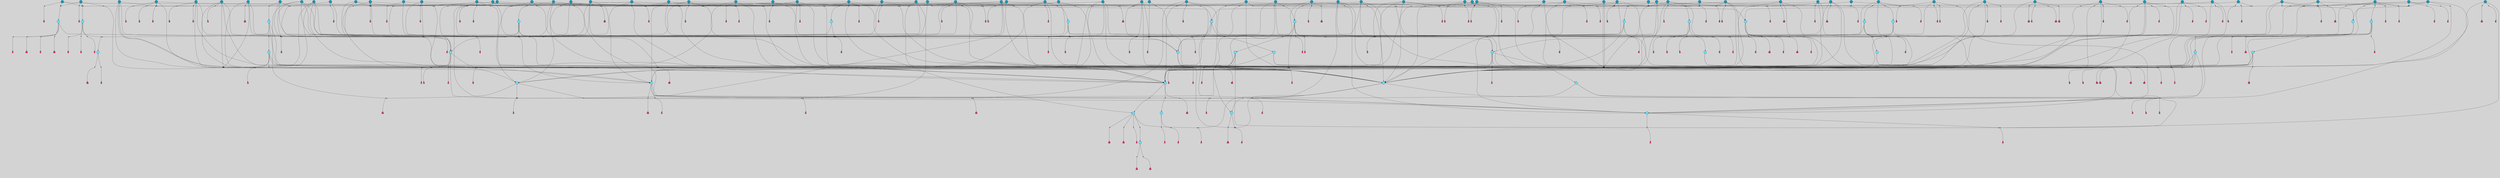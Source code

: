 // File exported with GEGELATI v1.3.1
// On the 2024-04-08 17:24:13
// With the File::TPGGraphDotExporter
digraph{
	graph[pad = "0.212, 0.055" bgcolor = lightgray]
	node[shape=circle style = filled label = ""]
		T3 [fillcolor="#66ddff"]
		T4 [fillcolor="#66ddff"]
		T7 [fillcolor="#66ddff"]
		T9 [fillcolor="#66ddff"]
		T11 [fillcolor="#66ddff"]
		T24 [fillcolor="#66ddff"]
		T54 [fillcolor="#66ddff"]
		T82 [fillcolor="#66ddff"]
		T111 [fillcolor="#66ddff"]
		T129 [fillcolor="#66ddff"]
		T164 [fillcolor="#66ddff"]
		T207 [fillcolor="#66ddff"]
		T267 [fillcolor="#66ddff"]
		T20 [fillcolor="#66ddff"]
		T321 [fillcolor="#66ddff"]
		T322 [fillcolor="#66ddff"]
		T323 [fillcolor="#66ddff"]
		T421 [fillcolor="#1199bb"]
		T438 [fillcolor="#1199bb"]
		T493 [fillcolor="#1199bb"]
		T538 [fillcolor="#66ddff"]
		T560 [fillcolor="#66ddff"]
		T565 [fillcolor="#66ddff"]
		T569 [fillcolor="#1199bb"]
		T577 [fillcolor="#66ddff"]
		T584 [fillcolor="#66ddff"]
		T588 [fillcolor="#1199bb"]
		T590 [fillcolor="#1199bb"]
		T591 [fillcolor="#1199bb"]
		T592 [fillcolor="#1199bb"]
		T521 [fillcolor="#1199bb"]
		T593 [fillcolor="#1199bb"]
		T594 [fillcolor="#1199bb"]
		T595 [fillcolor="#1199bb"]
		T600 [fillcolor="#1199bb"]
		T606 [fillcolor="#1199bb"]
		T531 [fillcolor="#1199bb"]
		T614 [fillcolor="#1199bb"]
		T615 [fillcolor="#66ddff"]
		T616 [fillcolor="#1199bb"]
		T620 [fillcolor="#1199bb"]
		T623 [fillcolor="#66ddff"]
		T624 [fillcolor="#66ddff"]
		T625 [fillcolor="#66ddff"]
		T626 [fillcolor="#1199bb"]
		T630 [fillcolor="#66ddff"]
		T632 [fillcolor="#1199bb"]
		T634 [fillcolor="#1199bb"]
		T641 [fillcolor="#1199bb"]
		T648 [fillcolor="#66ddff"]
		T658 [fillcolor="#66ddff"]
		T659 [fillcolor="#1199bb"]
		T663 [fillcolor="#1199bb"]
		T664 [fillcolor="#1199bb"]
		T665 [fillcolor="#1199bb"]
		T666 [fillcolor="#66ddff"]
		T667 [fillcolor="#1199bb"]
		T668 [fillcolor="#1199bb"]
		T669 [fillcolor="#66ddff"]
		T670 [fillcolor="#1199bb"]
		T671 [fillcolor="#1199bb"]
		T672 [fillcolor="#1199bb"]
		T673 [fillcolor="#66ddff"]
		T674 [fillcolor="#1199bb"]
		T675 [fillcolor="#66ddff"]
		T676 [fillcolor="#1199bb"]
		T677 [fillcolor="#1199bb"]
		T678 [fillcolor="#1199bb"]
		T679 [fillcolor="#1199bb"]
		T681 [fillcolor="#1199bb"]
		T682 [fillcolor="#1199bb"]
		T683 [fillcolor="#1199bb"]
		T684 [fillcolor="#1199bb"]
		T685 [fillcolor="#66ddff"]
		T686 [fillcolor="#66ddff"]
		T687 [fillcolor="#66ddff"]
		T688 [fillcolor="#1199bb"]
		T698 [fillcolor="#1199bb"]
		T700 [fillcolor="#1199bb"]
		T702 [fillcolor="#1199bb"]
		T703 [fillcolor="#1199bb"]
		T720 [fillcolor="#1199bb"]
		T721 [fillcolor="#1199bb"]
		T723 [fillcolor="#1199bb"]
		T724 [fillcolor="#1199bb"]
		T725 [fillcolor="#1199bb"]
		T726 [fillcolor="#1199bb"]
		T727 [fillcolor="#1199bb"]
		T728 [fillcolor="#1199bb"]
		T729 [fillcolor="#1199bb"]
		T730 [fillcolor="#1199bb"]
		T731 [fillcolor="#1199bb"]
		T732 [fillcolor="#1199bb"]
		T735 [fillcolor="#1199bb"]
		T736 [fillcolor="#1199bb"]
		T737 [fillcolor="#1199bb"]
		T738 [fillcolor="#1199bb"]
		T739 [fillcolor="#1199bb"]
		T740 [fillcolor="#1199bb"]
		T741 [fillcolor="#1199bb"]
		T742 [fillcolor="#1199bb"]
		T743 [fillcolor="#1199bb"]
		T744 [fillcolor="#1199bb"]
		T745 [fillcolor="#1199bb"]
		T746 [fillcolor="#1199bb"]
		T747 [fillcolor="#1199bb"]
		T748 [fillcolor="#1199bb"]
		T749 [fillcolor="#1199bb"]
		T750 [fillcolor="#1199bb"]
		T751 [fillcolor="#1199bb"]
		T753 [fillcolor="#1199bb"]
		T754 [fillcolor="#1199bb"]
		T755 [fillcolor="#1199bb"]
		T756 [fillcolor="#1199bb"]
		P9465 [fillcolor="#cccccc" shape=point] //6|
		I9465 [shape=box style=invis label="6|1&2|6#1|7&#92;n10|7&2|0#1|5&#92;n9|4&0|1#2|2&#92;n8|6&0|0#1|0&#92;n"]
		P9465 -> I9465[style=invis]
		A6638 [fillcolor="#ff3366" shape=box margin=0.03 width=0 height=0 label="3"]
		T3 -> P9465 -> A6638
		P9466 [fillcolor="#cccccc" shape=point] //3|
		I9466 [shape=box style=invis label="7|6&2|4#0|2&#92;n10|3&2|7#1|4&#92;n11|6&0|4#0|1&#92;n7|1&0|0#2|6&#92;n7|6&0|3#2|6&#92;n4|0&2|6#0|1&#92;n4|4&2|5#0|2&#92;n4|6&0|4#2|7&#92;n10|0&2|3#1|5&#92;n2|6&0|5#0|2&#92;n1|0&2|3#0|7&#92;n1|6&2|0#0|5&#92;n6|2&0|1#0|7&#92;n9|2&0|3#2|7&#92;n5|3&0|6#0|6&#92;n1|7&2|5#2|3&#92;n8|1&2|7#0|6&#92;n1|0&2|5#2|1&#92;n7|1&2|2#2|5&#92;n7|4&2|6#0|3&#92;n"]
		P9466 -> I9466[style=invis]
		A6639 [fillcolor="#ff3366" shape=box margin=0.03 width=0 height=0 label="4"]
		T3 -> P9466 -> A6639
		P9467 [fillcolor="#cccccc" shape=point] //7|
		I9467 [shape=box style=invis label="0|2&2|4#2|6&#92;n5|3&0|6#0|1&#92;n4|7&2|6#0|5&#92;n7|6&0|7#0|5&#92;n10|7&2|2#1|1&#92;n"]
		P9467 -> I9467[style=invis]
		A6640 [fillcolor="#ff3366" shape=box margin=0.03 width=0 height=0 label="4"]
		T4 -> P9467 -> A6640
		P9468 [fillcolor="#cccccc" shape=point] //0|
		I9468 [shape=box style=invis label="2|5&0|1#0|6&#92;n6|1&2|2#2|7&#92;n8|0&0|3#1|4&#92;n4|3&2|5#2|4&#92;n8|1&2|4#0|0&#92;n6|6&0|1#2|6&#92;n11|7&2|4#2|5&#92;n6|2&2|4#0|2&#92;n8|5&2|4#2|4&#92;n2|1&2|1#2|2&#92;n2|7&2|5#2|6&#92;n9|7&0|5#0|4&#92;n1|2&0|5#2|6&#92;n4|2&2|3#2|7&#92;n3|3&2|1#0|2&#92;n"]
		P9468 -> I9468[style=invis]
		A6641 [fillcolor="#ff3366" shape=box margin=0.03 width=0 height=0 label="5"]
		T4 -> P9468 -> A6641
		P9469 [fillcolor="#cccccc" shape=point] //-3|
		I9469 [shape=box style=invis label="1|6&2|7#0|7&#92;n10|2&0|7#1|3&#92;n9|6&2|7#2|2&#92;n5|3&0|7#0|7&#92;n1|6&2|3#0|0&#92;n2|3&2|3#2|2&#92;n5|1&2|6#0|6&#92;n"]
		P9469 -> I9469[style=invis]
		A6642 [fillcolor="#ff3366" shape=box margin=0.03 width=0 height=0 label="7"]
		T7 -> P9469 -> A6642
		P9470 [fillcolor="#cccccc" shape=point] //5|
		I9470 [shape=box style=invis label="0|5&2|3#0|1&#92;n0|6&2|1#2|4&#92;n6|2&2|6#0|7&#92;n7|4&0|3#0|1&#92;n5|4&0|7#1|6&#92;n9|1&0|5#2|2&#92;n6|3&2|3#1|7&#92;n11|7&2|4#1|6&#92;n2|5&0|1#0|0&#92;n4|7&0|0#0|2&#92;n6|2&0|6#0|0&#92;n2|1&2|6#2|4&#92;n10|0&2|0#1|0&#92;n6|6&2|4#0|6&#92;n"]
		P9470 -> I9470[style=invis]
		A6643 [fillcolor="#ff3366" shape=box margin=0.03 width=0 height=0 label="8"]
		T7 -> P9470 -> A6643
		P9471 [fillcolor="#cccccc" shape=point] //-6|
		I9471 [shape=box style=invis label="11|1&0|7#2|0&#92;n10|4&0|1#1|0&#92;n4|3&2|4#2|1&#92;n0|5&2|0#0|0&#92;n6|1&0|0#0|3&#92;n8|2&2|0#0|4&#92;n11|4&2|0#1|6&#92;n7|0&2|6#2|3&#92;n5|3&2|6#2|0&#92;n2|0&2|0#0|4&#92;n"]
		P9471 -> I9471[style=invis]
		A6644 [fillcolor="#ff3366" shape=box margin=0.03 width=0 height=0 label="9"]
		T9 -> P9471 -> A6644
		P9472 [fillcolor="#cccccc" shape=point] //2|
		I9472 [shape=box style=invis label="6|3&2|7#1|4&#92;n8|6&0|0#2|5&#92;n2|1&0|2#0|3&#92;n8|7&0|6#0|4&#92;n2|1&2|0#0|1&#92;n0|0&2|2#2|3&#92;n6|6&0|7#2|1&#92;n6|1&0|7#2|6&#92;n5|4&2|7#0|4&#92;n0|3&0|4#2|0&#92;n11|0&2|0#2|5&#92;n4|5&2|5#2|4&#92;n5|7&0|6#0|4&#92;n9|7&2|5#0|3&#92;n5|4&2|1#0|3&#92;n5|3&0|1#1|7&#92;n0|4&0|3#2|5&#92;n"]
		P9472 -> I9472[style=invis]
		A6645 [fillcolor="#ff3366" shape=box margin=0.03 width=0 height=0 label="10"]
		T9 -> P9472 -> A6645
		P9473 [fillcolor="#cccccc" shape=point] //6|
		I9473 [shape=box style=invis label="3|0&2|7#2|2&#92;n3|2&0|4#2|5&#92;n5|1&0|2#1|0&#92;n8|7&0|1#2|0&#92;n8|5&0|3#0|6&#92;n0|2&0|2#2|3&#92;n1|5&2|5#0|5&#92;n5|6&0|6#0|7&#92;n6|7&0|0#2|6&#92;n1|2&2|3#0|0&#92;n7|7&2|3#0|4&#92;n0|7&2|7#0|6&#92;n1|0&2|2#2|7&#92;n4|4&0|1#0|0&#92;n"]
		P9473 -> I9473[style=invis]
		A6646 [fillcolor="#ff3366" shape=box margin=0.03 width=0 height=0 label="11"]
		T11 -> P9473 -> A6646
		P9474 [fillcolor="#cccccc" shape=point] //-4|
		I9474 [shape=box style=invis label="4|1&0|4#2|6&#92;n1|2&2|2#2|0&#92;n1|2&2|0#0|6&#92;n8|4&2|3#2|5&#92;n5|5&2|1#1|0&#92;n"]
		P9474 -> I9474[style=invis]
		A6647 [fillcolor="#ff3366" shape=box margin=0.03 width=0 height=0 label="12"]
		T11 -> P9474 -> A6647
		P9475 [fillcolor="#cccccc" shape=point] //-3|
		I9475 [shape=box style=invis label="8|1&2|3#0|5&#92;n0|6&0|5#0|5&#92;n3|7&2|1#0|6&#92;n3|5&0|1#0|0&#92;n9|5&2|0#0|4&#92;n3|5&0|2#0|3&#92;n10|6&2|4#1|0&#92;n9|4&2|7#2|6&#92;n1|7&2|5#2|2&#92;n"]
		P9475 -> I9475[style=invis]
		A6648 [fillcolor="#ff3366" shape=box margin=0.03 width=0 height=0 label="5"]
		T4 -> P9475 -> A6648
		P9476 [fillcolor="#cccccc" shape=point] //1|
		I9476 [shape=box style=invis label="5|1&0|6#2|7&#92;n2|4&0|4#2|2&#92;n0|6&0|5#0|4&#92;n10|6&2|5#1|6&#92;n9|3&0|1#1|7&#92;n10|3&2|2#1|0&#92;n5|0&0|0#2|1&#92;n11|3&2|3#1|5&#92;n10|3&0|1#1|0&#92;n2|4&0|1#0|1&#92;n0|2&0|3#2|4&#92;n9|2&2|1#2|5&#92;n11|7&2|6#2|6&#92;n"]
		P9476 -> I9476[style=invis]
		T24 -> P9476 -> T7
		P9477 [fillcolor="#cccccc" shape=point] //5|
		I9477 [shape=box style=invis label="3|0&2|0#0|1&#92;n3|0&0|7#0|1&#92;n5|3&0|2#2|6&#92;n4|4&2|4#2|6&#92;n11|2&0|7#1|6&#92;n2|7&2|2#2|5&#92;n9|3&2|6#2|7&#92;n7|7&0|0#0|4&#92;n6|1&2|4#2|3&#92;n5|4&2|0#1|6&#92;n1|3&0|7#0|4&#92;n"]
		P9477 -> I9477[style=invis]
		A6649 [fillcolor="#ff3366" shape=box margin=0.03 width=0 height=0 label="7"]
		T24 -> P9477 -> A6649
		P9478 [fillcolor="#cccccc" shape=point] //-2|
		I9478 [shape=box style=invis label="4|1&0|4#0|3&#92;n4|2&0|5#2|0&#92;n5|5&2|6#0|5&#92;n1|4&0|1#0|2&#92;n6|3&2|7#1|5&#92;n0|4&2|0#0|3&#92;n8|5&2|5#1|2&#92;n10|7&2|7#1|1&#92;n3|4&0|0#2|1&#92;n3|6&2|5#2|5&#92;n8|3&0|1#0|7&#92;n10|0&2|7#1|3&#92;n4|1&2|4#0|1&#92;n9|3&2|0#0|4&#92;n3|6&2|0#0|4&#92;n1|2&0|6#2|1&#92;n4|0&2|1#2|2&#92;n"]
		P9478 -> I9478[style=invis]
		A6650 [fillcolor="#ff3366" shape=box margin=0.03 width=0 height=0 label="14"]
		T24 -> P9478 -> A6650
		P9479 [fillcolor="#cccccc" shape=point] //8|
		I9479 [shape=box style=invis label="9|0&0|1#2|0&#92;n10|1&2|5#1|4&#92;n8|2&2|6#0|4&#92;n2|4&2|5#2|3&#92;n4|2&2|2#0|2&#92;n7|5&0|2#0|0&#92;n8|2&2|1#1|3&#92;n8|7&0|7#2|1&#92;n1|1&0|0#0|7&#92;n5|6&2|5#1|0&#92;n6|6&2|5#0|0&#92;n11|4&0|3#2|6&#92;n4|2&2|4#0|7&#92;n5|6&0|1#2|0&#92;n11|3&0|2#0|7&#92;n"]
		P9479 -> I9479[style=invis]
		A6651 [fillcolor="#ff3366" shape=box margin=0.03 width=0 height=0 label="6"]
		T54 -> P9479 -> A6651
		T54 -> P9477
		P9480 [fillcolor="#cccccc" shape=point] //-10|
		I9480 [shape=box style=invis label="3|6&0|0#0|4&#92;n4|1&2|4#0|1&#92;n5|1&0|1#0|4&#92;n5|5&2|6#0|5&#92;n6|5&0|6#0|3&#92;n11|1&2|0#0|1&#92;n0|7&2|0#0|3&#92;n1|2&0|6#0|1&#92;n8|0&0|4#2|0&#92;n0|4&0|7#2|7&#92;n7|0&2|7#1|3&#92;n3|1&0|5#2|5&#92;n5|1&0|4#0|3&#92;n2|2&0|2#0|0&#92;n8|3&0|1#0|7&#92;n3|0&0|3#0|5&#92;n7|2&0|5#2|0&#92;n6|3&2|7#1|5&#92;n4|7&2|7#2|1&#92;n"]
		P9480 -> I9480[style=invis]
		A6652 [fillcolor="#ff3366" shape=box margin=0.03 width=0 height=0 label="14"]
		T54 -> P9480 -> A6652
		T54 -> P9470
		P9481 [fillcolor="#cccccc" shape=point] //6|
		I9481 [shape=box style=invis label="7|0&2|5#1|2&#92;n10|6&2|1#1|3&#92;n7|5&0|2#0|7&#92;n10|7&0|1#1|5&#92;n4|6&2|5#0|5&#92;n4|4&0|7#2|7&#92;n"]
		P9481 -> I9481[style=invis]
		A6653 [fillcolor="#ff3366" shape=box margin=0.03 width=0 height=0 label="7"]
		T82 -> P9481 -> A6653
		P9482 [fillcolor="#cccccc" shape=point] //6|
		I9482 [shape=box style=invis label="0|5&2|3#0|1&#92;n0|6&2|1#2|4&#92;n9|1&0|5#2|2&#92;n7|4&0|3#0|1&#92;n5|4&0|7#1|6&#92;n2|5&0|1#0|0&#92;n6|3&2|3#1|7&#92;n11|7&2|4#1|6&#92;n6|2&2|6#0|1&#92;n4|7&0|0#0|2&#92;n6|2&0|6#0|0&#92;n9|1&2|6#2|4&#92;n10|0&2|0#1|0&#92;n6|6&2|4#0|6&#92;n"]
		P9482 -> I9482[style=invis]
		A6654 [fillcolor="#ff3366" shape=box margin=0.03 width=0 height=0 label="8"]
		T82 -> P9482 -> A6654
		T82 -> P9471
		P9483 [fillcolor="#cccccc" shape=point] //-5|
		I9483 [shape=box style=invis label="0|0&2|3#0|2&#92;n10|5&0|6#1|3&#92;n7|3&0|6#2|3&#92;n3|4&0|6#0|6&#92;n10|5&0|2#1|1&#92;n5|0&0|1#0|3&#92;n6|6&2|5#1|5&#92;n7|4&0|2#1|7&#92;n5|7&0|1#2|5&#92;n1|5&0|0#0|3&#92;n7|5&2|1#2|6&#92;n9|0&0|2#0|0&#92;n4|0&2|4#0|0&#92;n4|6&0|0#2|3&#92;n3|1&0|6#2|5&#92;n7|7&2|1#2|3&#92;n9|4&2|2#0|6&#92;n"]
		P9483 -> I9483[style=invis]
		T111 -> P9483 -> T9
		P9484 [fillcolor="#cccccc" shape=point] //7|
		I9484 [shape=box style=invis label="7|4&2|1#2|0&#92;n4|1&2|4#2|3&#92;n5|0&2|0#2|2&#92;n6|1&2|4#2|6&#92;n"]
		P9484 -> I9484[style=invis]
		A6655 [fillcolor="#ff3366" shape=box margin=0.03 width=0 height=0 label="9"]
		T111 -> P9484 -> A6655
		P9485 [fillcolor="#cccccc" shape=point] //2|
		I9485 [shape=box style=invis label="3|0&2|0#0|1&#92;n11|2&0|7#1|6&#92;n8|7&2|4#0|5&#92;n5|3&0|2#2|6&#92;n4|4&2|4#2|6&#92;n3|0&0|7#0|1&#92;n2|7&2|2#2|5&#92;n9|3&2|6#2|7&#92;n7|7&0|0#0|4&#92;n6|1&2|4#1|3&#92;n5|4&2|0#1|6&#92;n1|3&0|7#0|4&#92;n"]
		P9485 -> I9485[style=invis]
		A6656 [fillcolor="#ff3366" shape=box margin=0.03 width=0 height=0 label="7"]
		T111 -> P9485 -> A6656
		T111 -> P9471
		T129 -> P9479
		T129 -> P9477
		P9486 [fillcolor="#cccccc" shape=point] //10|
		I9486 [shape=box style=invis label="4|5&2|7#2|1&#92;n1|7&2|3#0|6&#92;n3|5&2|2#0|3&#92;n10|3&0|7#1|4&#92;n7|1&0|4#2|6&#92;n10|2&0|3#1|7&#92;n9|5&2|0#0|4&#92;n4|0&0|3#2|7&#92;n11|4&2|6#1|2&#92;n5|4&2|7#0|2&#92;n2|6&2|4#0|0&#92;n6|5&0|7#2|1&#92;n5|3&2|3#1|6&#92;n10|7&2|0#1|2&#92;n"]
		P9486 -> I9486[style=invis]
		A6657 [fillcolor="#ff3366" shape=box margin=0.03 width=0 height=0 label="5"]
		T129 -> P9486 -> A6657
		P9487 [fillcolor="#cccccc" shape=point] //5|
		I9487 [shape=box style=invis label="9|4&2|3#1|3&#92;n0|4&2|4#0|5&#92;n6|1&2|6#2|5&#92;n4|0&0|5#2|0&#92;n"]
		P9487 -> I9487[style=invis]
		A6658 [fillcolor="#ff3366" shape=box margin=0.03 width=0 height=0 label="7"]
		T129 -> P9487 -> A6658
		P9488 [fillcolor="#cccccc" shape=point] //6|
		I9488 [shape=box style=invis label="9|4&2|7#0|6&#92;n8|4&0|1#1|0&#92;n1|3&0|0#2|1&#92;n2|4&0|6#2|2&#92;n5|1&2|5#0|7&#92;n3|0&0|3#2|6&#92;n2|2&2|6#0|2&#92;n8|4&0|4#2|2&#92;n5|1&2|4#0|3&#92;n9|4&0|6#0|6&#92;n5|0&2|2#1|5&#92;n11|7&0|0#1|1&#92;n0|4&0|3#0|3&#92;n7|7&2|4#2|5&#92;n1|5&0|1#2|1&#92;n"]
		P9488 -> I9488[style=invis]
		A6659 [fillcolor="#ff3366" shape=box margin=0.03 width=0 height=0 label="1"]
		T129 -> P9488 -> A6659
		T164 -> P9468
		P9489 [fillcolor="#cccccc" shape=point] //-1|
		I9489 [shape=box style=invis label="6|4&0|4#2|4&#92;n4|5&2|5#2|4&#92;n9|7&2|5#0|3&#92;n3|7&2|6#0|6&#92;n8|7&0|6#0|4&#92;n2|1&2|0#0|1&#92;n8|6&0|0#2|5&#92;n2|1&0|2#0|3&#92;n6|1&0|7#2|6&#92;n6|3&0|1#1|6&#92;n5|4&2|7#0|4&#92;n0|7&0|4#2|0&#92;n11|0&2|0#2|5&#92;n3|7&2|0#2|7&#92;n8|3&2|7#1|4&#92;n5|7&0|6#0|4&#92;n0|0&2|3#2|3&#92;n5|4&2|1#0|3&#92;n0|4&0|3#2|5&#92;n"]
		P9489 -> I9489[style=invis]
		A6660 [fillcolor="#ff3366" shape=box margin=0.03 width=0 height=0 label="10"]
		T164 -> P9489 -> A6660
		P9490 [fillcolor="#cccccc" shape=point] //-7|
		I9490 [shape=box style=invis label="6|1&0|2#0|3&#92;n1|2&0|1#2|0&#92;n10|3&2|2#1|1&#92;n0|1&0|2#0|7&#92;n4|6&2|7#2|4&#92;n6|0&2|7#0|6&#92;n"]
		P9490 -> I9490[style=invis]
		A6661 [fillcolor="#ff3366" shape=box margin=0.03 width=0 height=0 label="7"]
		T164 -> P9490 -> A6661
		P9491 [fillcolor="#cccccc" shape=point] //-6|
		I9491 [shape=box style=invis label="11|7&0|1#0|6&#92;n3|5&0|1#0|3&#92;n1|5&0|5#0|6&#92;n1|7&2|5#2|2&#92;n0|0&0|2#2|2&#92;n4|4&0|1#0|5&#92;n6|4&2|2#0|2&#92;n0|6&2|5#0|5&#92;n0|3&2|2#2|6&#92;n"]
		P9491 -> I9491[style=invis]
		A6662 [fillcolor="#ff3366" shape=box margin=0.03 width=0 height=0 label="5"]
		T164 -> P9491 -> A6662
		P9492 [fillcolor="#cccccc" shape=point] //4|
		I9492 [shape=box style=invis label="4|3&0|6#0|3&#92;n5|7&2|3#2|2&#92;n5|6&0|7#1|2&#92;n1|4&2|6#0|3&#92;n8|4&2|1#2|5&#92;n9|5&2|4#1|4&#92;n2|4&0|5#0|7&#92;n10|0&0|6#1|3&#92;n3|0&0|6#0|2&#92;n2|7&2|7#2|6&#92;n5|2&0|5#1|5&#92;n10|4&2|5#1|7&#92;n4|0&0|4#2|4&#92;n11|1&0|4#2|6&#92;n10|6&2|0#1|4&#92;n9|7&0|3#1|4&#92;n4|5&2|7#0|6&#92;n11|5&2|6#2|3&#92;n0|3&0|5#0|1&#92;n"]
		P9492 -> I9492[style=invis]
		A6663 [fillcolor="#ff3366" shape=box margin=0.03 width=0 height=0 label="13"]
		T164 -> P9492 -> A6663
		P9493 [fillcolor="#cccccc" shape=point] //7|
		I9493 [shape=box style=invis label="7|0&2|1#2|0&#92;n9|7&2|1#1|7&#92;n8|2&0|1#1|0&#92;n6|6&0|2#1|1&#92;n2|2&0|5#0|0&#92;n5|7&0|0#2|1&#92;n5|1&2|5#1|5&#92;n4|7&2|4#2|3&#92;n10|5&2|2#1|5&#92;n1|3&2|2#2|0&#92;n10|2&2|6#1|5&#92;n"]
		P9493 -> I9493[style=invis]
		A6664 [fillcolor="#ff3366" shape=box margin=0.03 width=0 height=0 label="1"]
		T207 -> P9493 -> A6664
		P9494 [fillcolor="#cccccc" shape=point] //-3|
		I9494 [shape=box style=invis label="3|7&0|0#0|2&#92;n11|5&0|1#1|1&#92;n4|1&0|6#2|6&#92;n4|0&0|1#0|5&#92;n"]
		P9494 -> I9494[style=invis]
		T207 -> P9494 -> T24
		P9495 [fillcolor="#cccccc" shape=point] //5|
		I9495 [shape=box style=invis label="8|1&2|6#0|6&#92;n3|0&0|7#0|1&#92;n11|3&0|2#2|6&#92;n4|4&2|4#2|6&#92;n11|2&0|7#1|6&#92;n2|7&2|2#2|5&#92;n7|7&0|0#0|4&#92;n6|1&2|4#2|3&#92;n5|4&2|0#1|6&#92;n3|0&2|0#0|1&#92;n1|3&0|7#0|4&#92;n"]
		P9495 -> I9495[style=invis]
		A6665 [fillcolor="#ff3366" shape=box margin=0.03 width=0 height=0 label="7"]
		T207 -> P9495 -> A6665
		P9496 [fillcolor="#cccccc" shape=point] //5|
		I9496 [shape=box style=invis label="10|4&2|6#1|2&#92;n8|4&0|1#1|0&#92;n0|4&2|6#0|0&#92;n8|4&2|5#2|1&#92;n7|5&2|5#1|0&#92;n3|6&0|6#2|2&#92;n1|7&0|7#0|5&#92;n2|0&0|7#2|4&#92;n9|4&2|6#2|7&#92;n2|6&2|2#0|0&#92;n11|7&2|7#0|7&#92;n5|5&0|0#0|1&#92;n10|1&0|0#1|0&#92;n7|3&0|1#2|5&#92;n9|2&2|7#1|5&#92;n9|0&2|5#1|2&#92;n1|6&2|4#2|2&#92;n3|3&2|2#0|7&#92;n1|6&2|0#0|0&#92;n6|4&2|6#1|0&#92;n"]
		P9496 -> I9496[style=invis]
		A6666 [fillcolor="#ff3366" shape=box margin=0.03 width=0 height=0 label="1"]
		T207 -> P9496 -> A6666
		P9497 [fillcolor="#cccccc" shape=point] //7|
		I9497 [shape=box style=invis label="6|1&2|6#2|7&#92;n7|0&2|4#2|3&#92;n3|3&0|7#0|6&#92;n5|4&0|2#2|4&#92;n8|5&2|6#2|7&#92;n0|0&2|3#0|3&#92;n5|4&2|4#2|6&#92;n"]
		P9497 -> I9497[style=invis]
		T207 -> P9497 -> T4
		T267 -> P9493
		P9498 [fillcolor="#cccccc" shape=point] //7|
		I9498 [shape=box style=invis label="7|4&2|7#0|4&#92;n4|6&0|1#2|5&#92;n2|1&2|3#0|0&#92;n4|3&2|0#0|1&#92;n0|0&2|7#2|7&#92;n7|7&0|5#2|3&#92;n5|0&2|1#2|2&#92;n10|0&0|4#1|2&#92;n4|4&0|7#0|0&#92;n6|7&0|2#0|1&#92;n1|4&2|5#0|4&#92;n"]
		P9498 -> I9498[style=invis]
		A6667 [fillcolor="#ff3366" shape=box margin=0.03 width=0 height=0 label="0"]
		T267 -> P9498 -> A6667
		P9499 [fillcolor="#cccccc" shape=point] //-3|
		I9499 [shape=box style=invis label="7|2&2|4#0|2&#92;n4|1&2|6#0|1&#92;n11|6&0|4#0|1&#92;n7|1&0|0#2|6&#92;n6|2&0|1#0|7&#92;n10|3&2|7#1|4&#92;n3|5&2|3#0|1&#92;n4|4&2|5#0|2&#92;n4|6&0|4#2|7&#92;n2|5&0|5#0|2&#92;n10|0&2|3#1|4&#92;n0|1&2|7#0|6&#92;n7|6&0|3#2|6&#92;n1|3&0|6#2|0&#92;n5|3&0|6#0|6&#92;n1|4&2|5#2|3&#92;n1|6&2|0#0|5&#92;n9|2&0|3#2|7&#92;n7|1&2|2#2|5&#92;n"]
		P9499 -> I9499[style=invis]
		T267 -> P9499 -> T207
		P9500 [fillcolor="#cccccc" shape=point] //5|
		I9500 [shape=box style=invis label="1|6&2|7#0|7&#92;n9|2&2|7#2|3&#92;n10|2&0|7#1|3&#92;n0|0&2|7#2|2&#92;n1|6&2|3#0|0&#92;n2|3&2|3#2|2&#92;n"]
		P9500 -> I9500[style=invis]
		A6668 [fillcolor="#ff3366" shape=box margin=0.03 width=0 height=0 label="7"]
		T267 -> P9500 -> A6668
		P9501 [fillcolor="#cccccc" shape=point] //-6|
		I9501 [shape=box style=invis label="6|0&0|5#2|5&#92;n0|3&2|1#2|1&#92;n"]
		P9501 -> I9501[style=invis]
		A6669 [fillcolor="#ff3366" shape=box margin=0.03 width=0 height=0 label="3"]
		T267 -> P9501 -> A6669
		P9502 [fillcolor="#cccccc" shape=point] //-9|
		I9502 [shape=box style=invis label="2|0&2|0#2|1&#92;n4|4&2|4#2|6&#92;n9|1&0|3#1|7&#92;n5|3&0|2#2|6&#92;n2|7&2|2#2|5&#92;n5|4&2|0#1|6&#92;n3|0&0|7#0|1&#92;n1|3&0|7#0|4&#92;n11|6&2|2#0|7&#92;n7|7&0|0#0|4&#92;n11|0&0|7#1|6&#92;n9|3&2|6#2|7&#92;n"]
		P9502 -> I9502[style=invis]
		A6670 [fillcolor="#ff3366" shape=box margin=0.03 width=0 height=0 label="7"]
		T322 -> P9502 -> A6670
		P9503 [fillcolor="#cccccc" shape=point] //-4|
		I9503 [shape=box style=invis label="4|1&0|4#2|6&#92;n1|2&2|2#2|0&#92;n1|2&2|0#0|6&#92;n8|4&2|3#2|5&#92;n5|5&2|1#1|0&#92;n"]
		P9503 -> I9503[style=invis]
		A6671 [fillcolor="#ff3366" shape=box margin=0.03 width=0 height=0 label="12"]
		T321 -> P9503 -> A6671
		P9504 [fillcolor="#cccccc" shape=point] //6|
		I9504 [shape=box style=invis label="3|0&2|7#2|2&#92;n3|2&0|4#2|5&#92;n5|1&0|2#1|0&#92;n8|7&0|1#2|0&#92;n8|5&0|3#0|6&#92;n0|2&0|2#2|3&#92;n1|5&2|5#0|5&#92;n5|6&0|6#0|7&#92;n6|7&0|0#2|6&#92;n1|2&2|3#0|0&#92;n7|7&2|3#0|4&#92;n0|7&2|7#0|6&#92;n1|0&2|2#2|7&#92;n4|4&0|1#0|0&#92;n"]
		P9504 -> I9504[style=invis]
		A6672 [fillcolor="#ff3366" shape=box margin=0.03 width=0 height=0 label="11"]
		T321 -> P9504 -> A6672
		P9505 [fillcolor="#cccccc" shape=point] //2|
		I9505 [shape=box style=invis label="4|1&0|4#2|6&#92;n5|5&2|1#1|0&#92;n1|0&2|0#0|6&#92;n8|4&2|3#2|5&#92;n"]
		P9505 -> I9505[style=invis]
		T322 -> P9505 -> T321
		P9506 [fillcolor="#cccccc" shape=point] //8|
		I9506 [shape=box style=invis label="9|7&0|5#2|5&#92;n3|3&2|3#0|2&#92;n9|5&2|2#1|0&#92;n2|3&0|6#0|3&#92;n4|4&2|5#2|7&#92;n11|3&2|0#1|5&#92;n6|6&2|1#2|2&#92;n4|6&0|1#2|2&#92;n2|5&2|7#2|2&#92;n7|7&2|2#2|3&#92;n6|5&0|3#2|6&#92;n6|7&0|6#0|2&#92;n"]
		P9506 -> I9506[style=invis]
		A6673 [fillcolor="#ff3366" shape=box margin=0.03 width=0 height=0 label="14"]
		T322 -> P9506 -> A6673
		P9507 [fillcolor="#cccccc" shape=point] //4|
		I9507 [shape=box style=invis label="4|3&0|6#0|3&#92;n5|7&2|3#2|2&#92;n5|6&0|7#1|2&#92;n1|4&2|6#0|3&#92;n8|4&2|1#2|5&#92;n9|5&2|4#1|4&#92;n2|4&0|5#0|7&#92;n10|0&0|6#1|3&#92;n3|0&0|6#0|2&#92;n2|7&2|7#2|6&#92;n5|2&0|5#1|5&#92;n10|4&2|5#1|7&#92;n4|0&0|4#2|4&#92;n11|1&0|4#2|6&#92;n10|6&2|0#1|4&#92;n9|7&0|3#1|4&#92;n4|5&2|7#0|6&#92;n11|5&2|6#2|3&#92;n0|3&0|5#0|1&#92;n"]
		P9507 -> I9507[style=invis]
		A6674 [fillcolor="#ff3366" shape=box margin=0.03 width=0 height=0 label="13"]
		T322 -> P9507 -> A6674
		P9508 [fillcolor="#cccccc" shape=point] //-3|
		I9508 [shape=box style=invis label="4|5&0|0#0|0&#92;n4|7&0|0#0|2&#92;n0|6&2|1#2|4&#92;n9|1&0|5#2|2&#92;n10|0&2|0#1|0&#92;n6|6&2|4#0|6&#92;n2|5&0|1#0|0&#92;n6|3&2|3#1|7&#92;n11|7&2|4#1|6&#92;n6|2&2|6#0|1&#92;n6|2&0|0#0|0&#92;n9|1&2|6#2|4&#92;n10|4&0|3#1|1&#92;n5|4&2|7#1|6&#92;n"]
		P9508 -> I9508[style=invis]
		T323 -> P9508 -> T322
		P9509 [fillcolor="#cccccc" shape=point] //5|
		I9509 [shape=box style=invis label="0|5&2|3#0|1&#92;n0|6&2|1#2|4&#92;n6|2&2|6#0|7&#92;n7|4&0|3#0|1&#92;n5|4&0|7#1|6&#92;n9|1&0|5#2|2&#92;n6|3&2|3#1|7&#92;n11|7&2|4#1|6&#92;n2|5&0|1#0|0&#92;n4|7&0|0#0|2&#92;n6|2&0|6#0|0&#92;n2|1&2|6#2|4&#92;n10|0&2|0#1|0&#92;n6|6&2|4#0|6&#92;n"]
		P9509 -> I9509[style=invis]
		A6675 [fillcolor="#ff3366" shape=box margin=0.03 width=0 height=0 label="8"]
		T20 -> P9509 -> A6675
		P9510 [fillcolor="#cccccc" shape=point] //-3|
		I9510 [shape=box style=invis label="1|6&2|7#0|7&#92;n10|2&0|7#1|3&#92;n9|6&2|7#2|2&#92;n5|3&0|7#0|7&#92;n1|6&2|3#0|0&#92;n2|3&2|3#2|2&#92;n5|1&2|6#0|6&#92;n"]
		P9510 -> I9510[style=invis]
		A6676 [fillcolor="#ff3366" shape=box margin=0.03 width=0 height=0 label="7"]
		T20 -> P9510 -> A6676
		P9511 [fillcolor="#cccccc" shape=point] //1|
		I9511 [shape=box style=invis label="0|4&0|1#0|1&#92;n10|5&2|5#1|6&#92;n7|7&2|5#2|2&#92;n9|5&0|7#2|7&#92;n8|4&0|3#2|7&#92;n11|0&2|3#0|5&#92;n7|0&0|0#0|1&#92;n4|2&0|4#0|5&#92;n5|1&0|6#2|7&#92;n11|3&0|7#1|3&#92;n"]
		P9511 -> I9511[style=invis]
		T323 -> P9511 -> T20
		P9512 [fillcolor="#cccccc" shape=point] //-8|
		I9512 [shape=box style=invis label="7|5&0|4#2|4&#92;n"]
		P9512 -> I9512[style=invis]
		A6677 [fillcolor="#ff3366" shape=box margin=0.03 width=0 height=0 label="3"]
		T322 -> P9512 -> A6677
		P9513 [fillcolor="#cccccc" shape=point] //4|
		I9513 [shape=box style=invis label="4|3&0|6#0|3&#92;n5|7&2|3#2|2&#92;n5|6&0|7#1|2&#92;n1|4&2|6#0|3&#92;n8|4&2|1#2|5&#92;n9|5&2|4#1|4&#92;n2|4&0|5#0|7&#92;n10|0&0|6#1|3&#92;n3|0&0|6#0|2&#92;n2|7&2|7#2|6&#92;n5|2&0|5#1|5&#92;n10|4&2|5#1|7&#92;n4|0&0|4#2|4&#92;n11|1&0|4#2|6&#92;n10|6&2|0#1|4&#92;n9|7&0|3#1|4&#92;n4|5&2|7#0|6&#92;n11|5&2|6#2|3&#92;n0|3&0|5#0|1&#92;n"]
		P9513 -> I9513[style=invis]
		A6678 [fillcolor="#ff3366" shape=box margin=0.03 width=0 height=0 label="13"]
		T323 -> P9513 -> A6678
		P9514 [fillcolor="#cccccc" shape=point] //-4|
		I9514 [shape=box style=invis label="2|1&2|0#0|1&#92;n0|0&2|3#2|3&#92;n0|7&2|6#0|6&#92;n8|7&0|6#0|4&#92;n5|4&2|7#0|4&#92;n8|6&0|0#2|5&#92;n2|1&0|2#0|3&#92;n0|3&0|3#2|5&#92;n6|7&0|1#1|6&#92;n5|4&2|1#0|3&#92;n0|7&0|4#2|0&#92;n3|1&0|1#2|7&#92;n3|7&2|0#2|7&#92;n8|0&2|7#1|4&#92;n5|7&0|6#0|4&#92;n9|3&2|5#1|6&#92;n9|7&2|5#0|3&#92;n6|4&0|4#2|4&#92;n3|1&0|6#2|5&#92;n6|1&0|7#2|6&#92;n"]
		P9514 -> I9514[style=invis]
		A6679 [fillcolor="#ff3366" shape=box margin=0.03 width=0 height=0 label="10"]
		T421 -> P9514 -> A6679
		P9515 [fillcolor="#cccccc" shape=point] //0|
		I9515 [shape=box style=invis label="9|3&0|0#2|5&#92;n0|4&2|4#0|2&#92;n4|7&0|0#0|0&#92;n0|1&2|5#2|2&#92;n9|2&0|4#2|2&#92;n0|1&2|3#2|6&#92;n6|2&2|6#0|1&#92;n9|7&2|4#1|6&#92;n6|3&0|3#1|7&#92;n3|1&0|2#2|7&#92;n0|6&2|1#2|6&#92;n7|0&2|4#1|3&#92;n7|7&0|6#2|4&#92;n9|1&2|6#2|0&#92;n5|7&0|6#1|1&#92;n0|6&2|2#2|1&#92;n6|5&0|6#0|0&#92;n5|2&2|4#2|3&#92;n6|6&2|4#0|6&#92;n"]
		P9515 -> I9515[style=invis]
		T421 -> P9515 -> T267
		P9516 [fillcolor="#cccccc" shape=point] //-8|
		I9516 [shape=box style=invis label="7|5&0|4#2|4&#92;n"]
		P9516 -> I9516[style=invis]
		A6680 [fillcolor="#ff3366" shape=box margin=0.03 width=0 height=0 label="3"]
		T421 -> P9516 -> A6680
		P9517 [fillcolor="#cccccc" shape=point] //9|
		I9517 [shape=box style=invis label="5|1&2|5#1|0&#92;n9|4&0|1#1|7&#92;n1|3&2|5#2|4&#92;n1|0&0|1#0|4&#92;n8|7&0|4#2|4&#92;n"]
		P9517 -> I9517[style=invis]
		T421 -> P9517 -> T111
		P9518 [fillcolor="#cccccc" shape=point] //-5|
		I9518 [shape=box style=invis label="3|0&2|7#0|5&#92;n4|0&2|6#0|6&#92;n6|4&0|1#2|4&#92;n10|5&2|6#1|4&#92;n6|0&0|3#2|6&#92;n4|1&0|5#0|1&#92;n8|1&0|2#0|3&#92;n"]
		P9518 -> I9518[style=invis]
		T421 -> P9518 -> T54
		P9519 [fillcolor="#cccccc" shape=point] //3|
		I9519 [shape=box style=invis label="5|4&2|0#1|6&#92;n9|3&2|6#2|7&#92;n4|4&2|4#2|6&#92;n5|3&0|2#2|6&#92;n7|7&0|0#0|4&#92;n5|3&0|7#0|6&#92;n11|6&2|2#0|7&#92;n2|5&2|2#2|5&#92;n11|0&0|7#1|6&#92;n3|0&0|7#0|1&#92;n"]
		P9519 -> I9519[style=invis]
		T438 -> P9519 -> T323
		P9520 [fillcolor="#cccccc" shape=point] //-7|
		I9520 [shape=box style=invis label="10|2&0|6#1|3&#92;n5|3&0|7#0|7&#92;n10|6&0|0#1|5&#92;n5|2&0|2#0|1&#92;n1|0&2|7#0|7&#92;n1|6&2|3#0|0&#92;n9|2&2|7#2|2&#92;n7|0&2|7#2|5&#92;n7|0&2|6#0|2&#92;n2|3&2|3#2|2&#92;n"]
		P9520 -> I9520[style=invis]
		A6681 [fillcolor="#ff3366" shape=box margin=0.03 width=0 height=0 label="7"]
		T438 -> P9520 -> A6681
		P9521 [fillcolor="#cccccc" shape=point] //-5|
		I9521 [shape=box style=invis label="4|4&2|3#2|2&#92;n7|5&2|6#2|3&#92;n6|0&2|6#1|5&#92;n5|7&2|3#2|1&#92;n5|3&2|5#0|2&#92;n"]
		P9521 -> I9521[style=invis]
		A6682 [fillcolor="#ff3366" shape=box margin=0.03 width=0 height=0 label="2"]
		T438 -> P9521 -> A6682
		P9522 [fillcolor="#cccccc" shape=point] //7|
		I9522 [shape=box style=invis label="10|3&0|1#1|4&#92;n4|6&0|0#0|2&#92;n4|5&0|6#0|0&#92;n4|3&0|6#2|1&#92;n7|0&0|3#1|2&#92;n4|7&0|6#0|5&#92;n7|6&0|7#0|6&#92;n6|6&0|0#0|3&#92;n11|1&0|4#2|5&#92;n10|2&0|3#1|2&#92;n"]
		P9522 -> I9522[style=invis]
		A6683 [fillcolor="#ff3366" shape=box margin=0.03 width=0 height=0 label="4"]
		T438 -> P9522 -> A6683
		P9523 [fillcolor="#cccccc" shape=point] //10|
		I9523 [shape=box style=invis label="9|3&0|1#1|7&#92;n9|0&2|7#2|2&#92;n0|5&0|2#0|3&#92;n10|1&2|2#1|6&#92;n2|5&0|0#0|4&#92;n5|3&0|7#2|0&#92;n5|2&0|0#1|2&#92;n1|0&0|2#2|5&#92;n"]
		P9523 -> I9523[style=invis]
		T493 -> P9523 -> T164
		P9524 [fillcolor="#cccccc" shape=point] //-6|
		I9524 [shape=box style=invis label="6|1&2|7#0|1&#92;n10|4&0|0#1|1&#92;n11|0&2|4#0|6&#92;n7|7&2|2#2|2&#92;n2|0&2|5#0|0&#92;n9|2&2|1#2|7&#92;n7|2&2|0#1|5&#92;n0|2&2|7#2|5&#92;n7|2&2|4#2|5&#92;n1|1&2|7#0|6&#92;n3|4&2|2#0|3&#92;n7|4&2|0#2|1&#92;n"]
		P9524 -> I9524[style=invis]
		T493 -> P9524 -> T111
		P9525 [fillcolor="#cccccc" shape=point] //-6|
		I9525 [shape=box style=invis label="0|5&2|3#0|1&#92;n0|6&2|1#2|4&#92;n5|4&0|7#1|6&#92;n9|0&2|7#1|1&#92;n7|4&0|3#0|1&#92;n11|7&2|4#1|6&#92;n9|1&0|5#2|2&#92;n6|2&2|6#0|7&#92;n2|7&0|1#0|0&#92;n4|7&0|0#0|2&#92;n6|2&0|6#0|0&#92;n2|1&2|6#2|4&#92;n10|0&0|0#1|0&#92;n6|6&2|4#0|6&#92;n"]
		P9525 -> I9525[style=invis]
		T493 -> P9525 -> T129
		P9526 [fillcolor="#cccccc" shape=point] //4|
		I9526 [shape=box style=invis label="6|2&0|6#2|7&#92;n11|5&2|2#1|2&#92;n4|0&2|5#0|2&#92;n1|6&2|4#0|3&#92;n10|2&2|4#1|4&#92;n6|3&2|3#1|7&#92;n7|4&0|3#0|1&#92;n5|7&0|6#1|0&#92;n7|1&2|2#0|1&#92;n9|2&2|6#1|2&#92;n2|1&2|6#0|4&#92;n"]
		P9526 -> I9526[style=invis]
		A6684 [fillcolor="#ff3366" shape=box margin=0.03 width=0 height=0 label="8"]
		T493 -> P9526 -> A6684
		P9527 [fillcolor="#cccccc" shape=point] //5|
		I9527 [shape=box style=invis label="3|0&2|0#2|1&#92;n3|0&0|7#0|1&#92;n5|3&0|2#2|6&#92;n4|4&2|4#2|6&#92;n5|4&2|0#1|6&#92;n2|7&2|2#2|5&#92;n1|3&0|7#0|4&#92;n11|6&2|2#0|7&#92;n7|7&0|0#0|4&#92;n6|1&2|4#2|3&#92;n11|0&0|7#1|6&#92;n9|3&2|6#2|7&#92;n"]
		P9527 -> I9527[style=invis]
		A6685 [fillcolor="#ff3366" shape=box margin=0.03 width=0 height=0 label="7"]
		T538 -> P9527 -> A6685
		P9528 [fillcolor="#cccccc" shape=point] //-10|
		I9528 [shape=box style=invis label="11|7&2|0#1|7&#92;n11|1&2|2#1|3&#92;n4|4&0|5#0|0&#92;n4|3&0|1#0|5&#92;n0|6&2|3#2|0&#92;n4|0&0|7#0|5&#92;n9|6&2|5#1|3&#92;n1|6&0|0#0|4&#92;n0|7&2|1#0|5&#92;n1|5&2|4#2|4&#92;n8|3&0|2#0|1&#92;n"]
		P9528 -> I9528[style=invis]
		A6686 [fillcolor="#ff3366" shape=box margin=0.03 width=0 height=0 label="12"]
		T538 -> P9528 -> A6686
		P9529 [fillcolor="#cccccc" shape=point] //9|
		I9529 [shape=box style=invis label="6|3&2|3#1|5&#92;n3|1&2|4#2|2&#92;n4|6&0|1#2|5&#92;n6|0&0|2#1|3&#92;n"]
		P9529 -> I9529[style=invis]
		T538 -> P9529 -> T111
		T538 -> P9519
		P9530 [fillcolor="#cccccc" shape=point] //9|
		I9530 [shape=box style=invis label="0|4&0|3#2|5&#92;n9|4&2|5#0|3&#92;n8|7&0|6#0|4&#92;n6|1&0|7#2|5&#92;n0|4&2|2#0|1&#92;n2|1&0|2#2|3&#92;n3|7&2|7#0|2&#92;n0|0&2|7#2|3&#92;n5|4&2|5#0|4&#92;n9|3&0|4#2|0&#92;n4|5&2|5#2|4&#92;n8|3&0|1#1|7&#92;n6|3&2|2#1|0&#92;n11|7&2|0#2|5&#92;n4|6&0|0#2|7&#92;n0|1&0|3#0|4&#92;n5|7&0|6#0|4&#92;n7|3&2|7#0|7&#92;n2|0&2|0#0|1&#92;n6|6&0|7#2|1&#92;n"]
		P9530 -> I9530[style=invis]
		A6687 [fillcolor="#ff3366" shape=box margin=0.03 width=0 height=0 label="10"]
		T560 -> P9530 -> A6687
		P9531 [fillcolor="#cccccc" shape=point] //-7|
		I9531 [shape=box style=invis label="6|3&2|4#1|4&#92;n5|3&0|1#1|7&#92;n5|7&0|2#0|4&#92;n8|7&0|6#0|4&#92;n2|1&2|0#0|1&#92;n0|0&2|2#2|3&#92;n6|1&0|7#2|6&#92;n9|1&0|5#2|6&#92;n2|1&0|2#2|3&#92;n0|3&0|4#2|0&#92;n11|0&2|0#2|5&#92;n6|0&2|0#1|4&#92;n8|6&0|2#2|5&#92;n5|4&2|1#0|3&#92;n9|0&2|5#0|3&#92;n5|4&2|7#0|4&#92;n"]
		P9531 -> I9531[style=invis]
		A6688 [fillcolor="#ff3366" shape=box margin=0.03 width=0 height=0 label="10"]
		T560 -> P9531 -> A6688
		P9532 [fillcolor="#cccccc" shape=point] //7|
		I9532 [shape=box style=invis label="7|1&0|6#0|1&#92;n10|0&2|6#1|6&#92;n9|6&2|2#1|4&#92;n10|1&2|1#1|1&#92;n4|7&0|4#2|2&#92;n0|6&0|4#0|1&#92;n2|2&0|1#2|1&#92;n5|1&0|1#2|3&#92;n1|6&2|0#0|1&#92;n8|3&0|5#1|4&#92;n10|1&0|5#1|0&#92;n5|2&2|5#1|6&#92;n3|1&2|7#0|3&#92;n"]
		P9532 -> I9532[style=invis]
		A6689 [fillcolor="#ff3366" shape=box margin=0.03 width=0 height=0 label="10"]
		T560 -> P9532 -> A6689
		P9533 [fillcolor="#cccccc" shape=point] //-2|
		I9533 [shape=box style=invis label="0|3&2|7#2|5&#92;n10|0&2|3#1|4&#92;n2|0&2|5#0|6&#92;n7|7&2|2#2|1&#92;n0|2&2|3#0|4&#92;n10|2&2|4#1|5&#92;n9|2&2|1#2|6&#92;n3|4&2|6#2|1&#92;n5|1&2|3#2|4&#92;n4|2&2|5#2|7&#92;n7|4&0|4#1|1&#92;n5|6&2|7#1|0&#92;n1|0&0|6#0|0&#92;n"]
		P9533 -> I9533[style=invis]
		T560 -> P9533 -> T111
		P9534 [fillcolor="#cccccc" shape=point] //-10|
		I9534 [shape=box style=invis label="2|5&0|1#0|6&#92;n6|1&0|2#2|7&#92;n8|0&0|1#1|4&#92;n3|2&0|5#0|3&#92;n4|3&2|5#2|4&#92;n11|7&2|4#0|5&#92;n7|4&0|3#1|7&#92;n1|0&0|4#2|1&#92;n6|2&2|4#0|2&#92;n8|5&2|4#2|4&#92;n2|1&2|1#2|2&#92;n4|2&2|3#2|7&#92;n9|7&0|5#0|4&#92;n8|1&2|4#0|0&#92;n6|5&0|1#2|6&#92;n"]
		P9534 -> I9534[style=invis]
		A6690 [fillcolor="#ff3366" shape=box margin=0.03 width=0 height=0 label="5"]
		T560 -> P9534 -> A6690
		P9535 [fillcolor="#cccccc" shape=point] //8|
		I9535 [shape=box style=invis label="9|0&0|1#2|0&#92;n10|1&2|5#1|4&#92;n8|2&2|6#0|4&#92;n2|4&2|5#2|3&#92;n4|2&2|2#0|2&#92;n7|5&0|2#0|0&#92;n8|2&2|1#1|3&#92;n8|7&0|7#2|1&#92;n1|1&0|0#0|7&#92;n5|6&2|5#1|0&#92;n6|6&2|5#0|0&#92;n11|4&0|3#2|6&#92;n4|2&2|4#0|7&#92;n5|6&0|1#2|0&#92;n11|3&0|2#0|7&#92;n"]
		P9535 -> I9535[style=invis]
		A6691 [fillcolor="#ff3366" shape=box margin=0.03 width=0 height=0 label="6"]
		T565 -> P9535 -> A6691
		P9536 [fillcolor="#cccccc" shape=point] //5|
		I9536 [shape=box style=invis label="3|0&2|0#0|1&#92;n3|0&0|7#0|1&#92;n5|3&0|2#2|6&#92;n4|4&2|4#2|6&#92;n11|2&0|7#1|6&#92;n2|7&2|2#2|5&#92;n9|3&2|6#2|7&#92;n7|7&0|0#0|4&#92;n6|1&2|4#2|3&#92;n5|4&2|0#1|6&#92;n1|3&0|7#0|4&#92;n"]
		P9536 -> I9536[style=invis]
		A6692 [fillcolor="#ff3366" shape=box margin=0.03 width=0 height=0 label="7"]
		T565 -> P9536 -> A6692
		P9537 [fillcolor="#cccccc" shape=point] //10|
		I9537 [shape=box style=invis label="4|5&2|7#2|1&#92;n1|7&2|3#0|6&#92;n3|5&2|2#0|3&#92;n10|3&0|7#1|4&#92;n7|1&0|4#2|6&#92;n10|2&0|3#1|7&#92;n9|5&2|0#0|4&#92;n4|0&0|3#2|7&#92;n11|4&2|6#1|2&#92;n5|4&2|7#0|2&#92;n2|6&2|4#0|0&#92;n6|5&0|7#2|1&#92;n5|3&2|3#1|6&#92;n10|7&2|0#1|2&#92;n"]
		P9537 -> I9537[style=invis]
		A6693 [fillcolor="#ff3366" shape=box margin=0.03 width=0 height=0 label="5"]
		T565 -> P9537 -> A6693
		P9538 [fillcolor="#cccccc" shape=point] //6|
		I9538 [shape=box style=invis label="9|4&2|7#0|6&#92;n8|4&0|1#1|0&#92;n1|3&0|0#2|1&#92;n2|4&0|6#2|2&#92;n5|1&2|5#0|7&#92;n3|0&0|3#2|6&#92;n2|2&2|6#0|2&#92;n8|4&0|4#2|2&#92;n5|1&2|4#0|3&#92;n9|4&0|6#0|6&#92;n5|0&2|2#1|5&#92;n11|7&0|0#1|1&#92;n0|4&0|3#0|3&#92;n7|7&2|4#2|5&#92;n1|5&0|1#2|1&#92;n"]
		P9538 -> I9538[style=invis]
		A6694 [fillcolor="#ff3366" shape=box margin=0.03 width=0 height=0 label="1"]
		T565 -> P9538 -> A6694
		P9539 [fillcolor="#cccccc" shape=point] //5|
		I9539 [shape=box style=invis label="9|4&2|3#1|3&#92;n0|4&2|4#0|5&#92;n6|1&2|6#2|5&#92;n4|0&0|5#2|0&#92;n"]
		P9539 -> I9539[style=invis]
		A6695 [fillcolor="#ff3366" shape=box margin=0.03 width=0 height=0 label="7"]
		T565 -> P9539 -> A6695
		T569 -> P9523
		T569 -> P9524
		P9540 [fillcolor="#cccccc" shape=point] //7|
		I9540 [shape=box style=invis label="0|5&2|3#0|0&#92;n0|6&2|1#2|4&#92;n5|4&0|7#1|6&#92;n9|0&2|7#1|1&#92;n7|4&0|3#0|1&#92;n11|7&2|4#1|6&#92;n8|7&0|4#2|1&#92;n9|1&0|5#2|2&#92;n6|2&2|6#0|7&#92;n8|6&0|2#0|0&#92;n4|7&0|0#0|2&#92;n6|2&0|6#0|0&#92;n10|0&0|0#1|0&#92;n6|6&2|4#0|6&#92;n"]
		P9540 -> I9540[style=invis]
		T569 -> P9540 -> T129
		P9541 [fillcolor="#cccccc" shape=point] //-4|
		I9541 [shape=box style=invis label="0|7&2|5#0|4&#92;n8|5&0|5#2|7&#92;n5|6&0|7#0|4&#92;n7|0&0|5#2|1&#92;n10|6&2|1#1|2&#92;n0|0&2|1#0|6&#92;n8|4&0|5#0|6&#92;n4|2&0|5#2|4&#92;n"]
		P9541 -> I9541[style=invis]
		A6696 [fillcolor="#ff3366" shape=box margin=0.03 width=0 height=0 label="5"]
		T569 -> P9541 -> A6696
		T569 -> P9478
		P9542 [fillcolor="#cccccc" shape=point] //-9|
		I9542 [shape=box style=invis label="5|5&0|5#0|6&#92;n0|5&2|3#0|1&#92;n8|5&0|3#1|6&#92;n6|2&0|6#0|0&#92;n4|7&0|0#0|5&#92;n10|0&2|0#1|0&#92;n11|2&0|4#1|6&#92;n9|1&0|5#2|2&#92;n6|3&2|3#1|7&#92;n5|7&0|7#1|6&#92;n0|6&2|1#2|4&#92;n2|1&2|6#2|4&#92;n7|4&0|3#0|1&#92;n6|6&2|4#0|6&#92;n"]
		P9542 -> I9542[style=invis]
		A6697 [fillcolor="#ff3366" shape=box margin=0.03 width=0 height=0 label="8"]
		T577 -> P9542 -> A6697
		T577 -> P9481
		P9543 [fillcolor="#cccccc" shape=point] //3|
		I9543 [shape=box style=invis label="9|0&0|1#2|2&#92;n8|6&0|0#1|0&#92;n8|2&0|2#2|4&#92;n3|5&0|1#0|5&#92;n0|0&0|6#2|7&#92;n"]
		P9543 -> I9543[style=invis]
		A6698 [fillcolor="#ff3366" shape=box margin=0.03 width=0 height=0 label="3"]
		T577 -> P9543 -> A6698
		T577 -> P9524
		T577 -> P9533
		P9544 [fillcolor="#cccccc" shape=point] //-3|
		I9544 [shape=box style=invis label="7|2&2|4#0|2&#92;n4|1&2|6#0|1&#92;n11|6&0|4#0|1&#92;n7|1&0|0#2|6&#92;n6|2&0|1#0|7&#92;n4|6&0|4#2|7&#92;n3|5&2|3#0|1&#92;n4|4&2|5#0|2&#92;n10|3&2|7#1|4&#92;n2|5&0|5#0|2&#92;n10|0&2|3#1|1&#92;n0|1&2|7#0|6&#92;n7|6&0|3#2|6&#92;n1|3&0|6#2|0&#92;n5|3&0|6#0|6&#92;n1|4&2|5#2|3&#92;n1|6&2|0#0|5&#92;n9|2&0|3#2|7&#92;n7|1&2|2#2|5&#92;n"]
		P9544 -> I9544[style=invis]
		T584 -> P9544 -> T207
		P9545 [fillcolor="#cccccc" shape=point] //2|
		I9545 [shape=box style=invis label="4|1&0|4#2|6&#92;n5|5&2|1#1|0&#92;n1|0&2|0#0|6&#92;n8|4&2|3#2|5&#92;n"]
		P9545 -> I9545[style=invis]
		T584 -> P9545 -> T11
		P9546 [fillcolor="#cccccc" shape=point] //1|
		I9546 [shape=box style=invis label="0|4&2|1#2|4&#92;n7|4&0|3#0|1&#92;n6|2&2|6#0|7&#92;n11|7&2|4#1|6&#92;n9|1&0|5#2|2&#92;n6|3&2|3#1|7&#92;n5|4&0|7#1|6&#92;n2|5&0|1#0|0&#92;n4|7&2|0#0|2&#92;n6|2&0|6#0|0&#92;n2|1&2|6#2|4&#92;n10|0&2|0#1|0&#92;n6|6&2|4#0|6&#92;n"]
		P9546 -> I9546[style=invis]
		A6699 [fillcolor="#ff3366" shape=box margin=0.03 width=0 height=0 label="8"]
		T584 -> P9546 -> A6699
		P9547 [fillcolor="#cccccc" shape=point] //-7|
		I9547 [shape=box style=invis label="9|3&0|1#1|7&#92;n9|0&2|7#2|2&#92;n9|0&0|5#2|0&#92;n2|5&0|2#0|3&#92;n10|1&2|2#1|6&#92;n5|2&0|0#1|2&#92;n5|3&0|7#2|0&#92;n2|5&0|0#0|4&#92;n1|0&0|2#2|5&#92;n"]
		P9547 -> I9547[style=invis]
		T588 -> P9547 -> T164
		T588 -> P9524
		T588 -> P9526
		P9548 [fillcolor="#cccccc" shape=point] //7|
		I9548 [shape=box style=invis label="3|0&2|0#0|1&#92;n5|4&2|0#1|6&#92;n5|3&0|2#2|6&#92;n2|7&2|0#2|5&#92;n11|2&0|7#1|6&#92;n8|3&0|2#0|1&#92;n9|3&2|6#2|7&#92;n10|7&0|0#1|4&#92;n6|1&2|4#2|3&#92;n3|0&0|7#0|1&#92;n1|3&0|7#0|4&#92;n"]
		P9548 -> I9548[style=invis]
		T588 -> P9548 -> T24
		T588 -> P9526
		P9549 [fillcolor="#cccccc" shape=point] //-3|
		I9549 [shape=box style=invis label="7|7&0|6#0|4&#92;n1|7&0|1#2|5&#92;n6|1&0|4#2|3&#92;n4|7&2|2#2|5&#92;n4|6&2|2#2|6&#92;n9|4&0|2#2|6&#92;n2|0&0|6#2|6&#92;n9|3&2|6#2|7&#92;n0|5&2|5#0|0&#92;n"]
		P9549 -> I9549[style=invis]
		A6700 [fillcolor="#ff3366" shape=box margin=0.03 width=0 height=0 label="7"]
		T590 -> P9549 -> A6700
		T590 -> P9519
		T590 -> P9499
		P9550 [fillcolor="#cccccc" shape=point] //9|
		I9550 [shape=box style=invis label="2|1&2|3#0|0&#92;n4|6&0|1#2|5&#92;n7|4&2|7#0|4&#92;n4|3&2|0#0|1&#92;n0|0&2|7#2|7&#92;n7|7&0|7#2|3&#92;n5|0&2|1#2|2&#92;n10|0&0|4#1|2&#92;n4|4&0|7#0|0&#92;n6|7&0|2#0|1&#92;n1|4&2|5#0|4&#92;n"]
		P9550 -> I9550[style=invis]
		A6701 [fillcolor="#ff3366" shape=box margin=0.03 width=0 height=0 label="0"]
		T590 -> P9550 -> A6701
		P9551 [fillcolor="#cccccc" shape=point] //4|
		I9551 [shape=box style=invis label="7|1&0|6#0|1&#92;n6|7&2|7#1|7&#92;n10|1&2|1#1|1&#92;n9|6&2|2#1|4&#92;n4|7&0|4#2|2&#92;n9|6&0|5#1|1&#92;n10|0&2|6#1|6&#92;n5|1&0|1#2|3&#92;n10|1&0|5#1|0&#92;n3|4&2|3#0|0&#92;n8|2&0|5#2|4&#92;n1|6&2|0#0|0&#92;n2|3&0|1#2|6&#92;n5|2&2|2#1|6&#92;n2|2&0|1#2|1&#92;n3|1&2|7#0|3&#92;n6|7&2|3#0|4&#92;n"]
		P9551 -> I9551[style=invis]
		A6702 [fillcolor="#ff3366" shape=box margin=0.03 width=0 height=0 label="10"]
		T591 -> P9551 -> A6702
		P9552 [fillcolor="#cccccc" shape=point] //1|
		I9552 [shape=box style=invis label="2|2&2|3#0|2&#92;n2|2&0|5#2|5&#92;n8|4&0|1#1|0&#92;n9|7&0|6#0|3&#92;n5|1&2|2#0|7&#92;n10|7&0|7#1|3&#92;n7|7&2|4#2|5&#92;n5|5&0|2#2|1&#92;n2|6&2|2#0|0&#92;n9|3&2|2#2|0&#92;n0|6&0|6#2|2&#92;n7|7&0|1#2|3&#92;n3|6&0|1#0|5&#92;n1|5&0|1#2|7&#92;n"]
		P9552 -> I9552[style=invis]
		A6703 [fillcolor="#ff3366" shape=box margin=0.03 width=0 height=0 label="1"]
		T591 -> P9552 -> A6703
		T591 -> P9519
		P9553 [fillcolor="#cccccc" shape=point] //5|
		I9553 [shape=box style=invis label="5|4&2|0#0|1&#92;n9|7&2|4#2|1&#92;n5|5&2|1#2|6&#92;n7|0&2|4#2|3&#92;n8|0&2|0#1|1&#92;n7|7&0|7#1|2&#92;n9|6&0|3#2|2&#92;n5|5&2|3#0|6&#92;n"]
		P9553 -> I9553[style=invis]
		T591 -> P9553 -> T24
		P9554 [fillcolor="#cccccc" shape=point] //8|
		I9554 [shape=box style=invis label="4|7&0|0#0|2&#92;n0|6&0|1#2|6&#92;n5|4&2|5#0|4&#92;n5|3&0|7#0|3&#92;n6|2&2|7#0|7&#92;n2|1&0|6#2|4&#92;n1|5&0|7#0|7&#92;n7|4&0|3#2|1&#92;n6|6&2|4#0|6&#92;n9|0&2|7#1|1&#92;n0|5&2|3#0|1&#92;n4|0&0|0#0|2&#92;n7|3&2|6#1|0&#92;n2|0&0|0#2|0&#92;n"]
		P9554 -> I9554[style=invis]
		T591 -> P9554 -> T565
		T592 -> P9519
		P9555 [fillcolor="#cccccc" shape=point] //5|
		I9555 [shape=box style=invis label="4|1&2|2#2|3&#92;n7|2&0|2#2|4&#92;n9|0&0|1#2|2&#92;n8|6&0|0#1|0&#92;n0|4&0|6#2|6&#92;n"]
		P9555 -> I9555[style=invis]
		A6704 [fillcolor="#ff3366" shape=box margin=0.03 width=0 height=0 label="3"]
		T592 -> P9555 -> A6704
		T592 -> P9502
		P9556 [fillcolor="#cccccc" shape=point] //7|
		I9556 [shape=box style=invis label="10|1&2|2#1|5&#92;n5|4&2|7#1|7&#92;n1|1&0|5#2|6&#92;n2|2&0|7#2|5&#92;n3|2&2|4#2|6&#92;n5|6&0|2#0|6&#92;n5|0&2|5#1|5&#92;n0|2&2|2#2|2&#92;n10|3&2|3#1|1&#92;n0|0&0|7#0|3&#92;n4|5&0|3#2|4&#92;n11|4&0|7#0|5&#92;n"]
		P9556 -> I9556[style=invis]
		T592 -> P9556 -> T7
		P9557 [fillcolor="#cccccc" shape=point] //-10|
		I9557 [shape=box style=invis label="11|3&0|7#0|7&#92;n10|1&2|7#1|6&#92;n3|3&0|0#0|1&#92;n1|3&2|5#2|5&#92;n10|5&0|0#1|1&#92;n4|7&2|3#2|7&#92;n9|0&2|2#2|2&#92;n2|1&2|5#0|0&#92;n6|1&0|1#1|1&#92;n"]
		P9557 -> I9557[style=invis]
		T592 -> P9557 -> T111
		P9558 [fillcolor="#cccccc" shape=point] //9|
		I9558 [shape=box style=invis label="1|1&0|5#2|6&#92;n10|2&0|2#1|2&#92;n11|6&2|0#2|5&#92;n6|0&2|5#1|5&#92;n1|5&0|1#0|4&#92;n2|2&0|7#0|5&#92;n2|0&0|1#0|5&#92;n8|5&0|7#1|5&#92;n10|1&2|6#1|5&#92;n5|4&2|7#1|7&#92;n11|4&0|7#0|5&#92;n"]
		P9558 -> I9558[style=invis]
		T521 -> P9558 -> T7
		P9559 [fillcolor="#cccccc" shape=point] //-9|
		I9559 [shape=box style=invis label="10|3&0|5#1|7&#92;n9|0&2|4#1|3&#92;n"]
		P9559 -> I9559[style=invis]
		A6705 [fillcolor="#ff3366" shape=box margin=0.03 width=0 height=0 label="3"]
		T521 -> P9559 -> A6705
		P9560 [fillcolor="#cccccc" shape=point] //3|
		I9560 [shape=box style=invis label="11|5&2|6#0|2&#92;n4|7&0|7#2|7&#92;n5|5&2|2#2|0&#92;n3|2&0|6#0|3&#92;n10|2&2|5#1|5&#92;n9|4&2|3#1|5&#92;n2|5&2|7#2|4&#92;n11|3&2|5#1|0&#92;n1|2&0|5#0|1&#92;n9|3&2|5#0|1&#92;n7|0&0|7#0|1&#92;n"]
		P9560 -> I9560[style=invis]
		T521 -> P9560 -> T538
		P9561 [fillcolor="#cccccc" shape=point] //9|
		I9561 [shape=box style=invis label="11|0&2|0#1|1&#92;n3|6&0|6#0|0&#92;n1|4&0|0#2|4&#92;n7|5&2|2#1|3&#92;n11|7&2|6#1|7&#92;n5|2&0|6#1|5&#92;n9|5&0|6#0|3&#92;n2|2&2|7#0|5&#92;n9|3&2|2#2|0&#92;n11|0&2|7#0|1&#92;n1|1&2|0#0|1&#92;n6|6&0|6#1|2&#92;n9|7&0|1#0|3&#92;n2|0&2|4#2|5&#92;n2|4&2|2#0|0&#92;n6|1&2|1#1|7&#92;n10|7&2|5#1|6&#92;n11|5&2|7#2|4&#92;n"]
		P9561 -> I9561[style=invis]
		A6706 [fillcolor="#ff3366" shape=box margin=0.03 width=0 height=0 label="1"]
		T521 -> P9561 -> A6706
		P9562 [fillcolor="#cccccc" shape=point] //-2|
		I9562 [shape=box style=invis label="1|3&0|1#2|1&#92;n0|4&2|2#2|7&#92;n3|2&2|1#0|2&#92;n8|7&2|7#0|6&#92;n10|0&2|7#1|1&#92;n"]
		P9562 -> I9562[style=invis]
		A6707 [fillcolor="#ff3366" shape=box margin=0.03 width=0 height=0 label="3"]
		T521 -> P9562 -> A6707
		P9563 [fillcolor="#cccccc" shape=point] //-2|
		I9563 [shape=box style=invis label="10|7&0|5#1|7&#92;n2|2&0|7#2|0&#92;n6|1&2|0#0|1&#92;n2|0&2|4#2|5&#92;n1|2&0|7#0|6&#92;n3|3&2|1#0|4&#92;n8|0&2|4#1|2&#92;n6|2&2|2#0|2&#92;n11|0&2|0#1|1&#92;n5|2&2|4#0|6&#92;n9|7&0|2#2|4&#92;n5|5&2|6#0|3&#92;n8|5&2|4#0|0&#92;n1|7&2|7#2|5&#92;n1|6&0|3#0|7&#92;n3|2&2|7#2|5&#92;n11|0&2|7#0|1&#92;n9|0&2|2#2|2&#92;n7|2&0|2#1|3&#92;n"]
		P9563 -> I9563[style=invis]
		A6708 [fillcolor="#ff3366" shape=box margin=0.03 width=0 height=0 label="1"]
		T593 -> P9563 -> A6708
		P9564 [fillcolor="#cccccc" shape=point] //4|
		I9564 [shape=box style=invis label="3|2&0|2#2|0&#92;n10|0&2|7#1|1&#92;n1|3&0|5#0|0&#92;n4|7&2|7#0|6&#92;n0|4&2|2#2|7&#92;n"]
		P9564 -> I9564[style=invis]
		A6709 [fillcolor="#ff3366" shape=box margin=0.03 width=0 height=0 label="3"]
		T593 -> P9564 -> A6709
		P9565 [fillcolor="#cccccc" shape=point] //-8|
		I9565 [shape=box style=invis label="10|6&2|5#1|6&#92;n5|1&0|6#2|7&#92;n2|4&0|1#0|1&#92;n6|4&0|6#0|5&#92;n9|3&0|1#1|7&#92;n8|4&0|0#0|1&#92;n11|3&0|7#1|0&#92;n10|0&2|3#1|5&#92;n"]
		P9565 -> I9565[style=invis]
		T593 -> P9565 -> T7
		T593 -> P9523
		P9566 [fillcolor="#cccccc" shape=point] //-3|
		I9566 [shape=box style=invis label="0|0&2|7#2|7&#92;n4|6&0|2#2|5&#92;n2|1&2|3#0|0&#92;n4|3&2|0#0|1&#92;n7|4&2|7#0|4&#92;n5|0&2|1#2|2&#92;n10|0&0|4#1|2&#92;n4|4&0|7#0|0&#92;n6|7&0|2#0|1&#92;n1|4&2|5#0|4&#92;n"]
		P9566 -> I9566[style=invis]
		A6710 [fillcolor="#ff3366" shape=box margin=0.03 width=0 height=0 label="0"]
		T593 -> P9566 -> A6710
		P9567 [fillcolor="#cccccc" shape=point] //10|
		I9567 [shape=box style=invis label="9|3&0|1#1|7&#92;n9|0&2|7#2|2&#92;n0|5&0|2#0|3&#92;n2|5&0|0#0|4&#92;n10|0&2|2#1|6&#92;n5|3&0|7#2|0&#92;n5|2&0|0#1|2&#92;n4|5&2|0#2|0&#92;n1|0&0|2#2|5&#92;n"]
		P9567 -> I9567[style=invis]
		T594 -> P9567 -> T164
		T594 -> P9524
		T594 -> P9543
		P9568 [fillcolor="#cccccc" shape=point] //-5|
		I9568 [shape=box style=invis label="11|0&2|0#1|1&#92;n11|5&2|7#2|4&#92;n1|4&0|0#2|4&#92;n9|2&0|5#1|1&#92;n5|2&0|6#1|5&#92;n11|7&2|6#1|7&#92;n4|5&2|2#2|3&#92;n9|5&0|6#0|3&#92;n2|2&2|7#0|5&#92;n3|6&0|6#0|0&#92;n8|4&2|2#0|0&#92;n1|1&2|0#0|1&#92;n2|3&2|0#2|7&#92;n6|6&0|6#1|2&#92;n9|7&0|1#0|3&#92;n2|0&2|4#2|5&#92;n11|0&2|7#0|1&#92;n6|1&2|1#1|7&#92;n10|2&2|5#1|6&#92;n9|0&2|2#2|0&#92;n"]
		P9568 -> I9568[style=invis]
		A6711 [fillcolor="#ff3366" shape=box margin=0.03 width=0 height=0 label="1"]
		T594 -> P9568 -> A6711
		T594 -> P9479
		T595 -> P9551
		P9569 [fillcolor="#cccccc" shape=point] //-5|
		I9569 [shape=box style=invis label="2|6&0|1#0|5&#92;n11|5&0|2#2|3&#92;n2|2&0|5#2|5&#92;n0|6&0|6#2|2&#92;n1|0&0|3#2|1&#92;n5|1&2|2#0|7&#92;n1|6&2|2#2|3&#92;n10|7&0|7#1|3&#92;n9|7&0|6#0|3&#92;n0|3&2|2#2|0&#92;n2|6&2|2#0|0&#92;n9|5&0|6#0|2&#92;n11|7&0|1#2|3&#92;n"]
		P9569 -> I9569[style=invis]
		T595 -> P9569 -> T322
		T595 -> P9519
		P9570 [fillcolor="#cccccc" shape=point] //10|
		I9570 [shape=box style=invis label="7|5&2|4#1|1&#92;n8|1&2|7#1|7&#92;n6|7&0|4#2|0&#92;n1|7&0|5#0|2&#92;n9|2&0|5#0|2&#92;n0|5&0|3#2|4&#92;n1|6&2|0#0|4&#92;n5|3&0|6#0|5&#92;n1|1&2|5#0|0&#92;n4|0&0|3#0|5&#92;n"]
		P9570 -> I9570[style=invis]
		T595 -> P9570 -> T3
		P9571 [fillcolor="#cccccc" shape=point] //7|
		I9571 [shape=box style=invis label="0|2&2|4#2|6&#92;n5|3&0|6#0|1&#92;n4|7&2|6#0|5&#92;n7|6&0|7#0|5&#92;n10|7&2|2#1|1&#92;n"]
		P9571 -> I9571[style=invis]
		A6712 [fillcolor="#ff3366" shape=box margin=0.03 width=0 height=0 label="4"]
		T595 -> P9571 -> A6712
		T600 -> P9499
		P9572 [fillcolor="#cccccc" shape=point] //-9|
		I9572 [shape=box style=invis label="4|2&0|7#2|0&#92;n0|2&2|7#2|7&#92;n4|0&0|4#2|2&#92;n7|4&2|7#0|4&#92;n6|1&0|1#2|1&#92;n2|0&2|2#2|5&#92;n10|7&2|5#1|3&#92;n1|4&2|5#0|5&#92;n4|1&0|1#0|6&#92;n4|0&2|1#2|7&#92;n1|1&0|1#2|4&#92;n"]
		P9572 -> I9572[style=invis]
		T600 -> P9572 -> T267
		T600 -> P9465
		P9573 [fillcolor="#cccccc" shape=point] //-5|
		I9573 [shape=box style=invis label="8|4&2|7#2|7&#92;n6|3&2|2#0|2&#92;n6|5&2|5#0|6&#92;n6|7&0|5#1|3&#92;n5|6&2|1#1|0&#92;n0|0&2|2#0|2&#92;n7|1&0|2#0|6&#92;n3|6&2|0#2|3&#92;n6|3&2|1#2|7&#92;n6|7&0|1#0|0&#92;n0|0&0|1#0|3&#92;n11|3&0|2#0|4&#92;n1|4&0|4#0|7&#92;n1|5&0|4#0|6&#92;n0|4&0|1#2|0&#92;n0|4&2|6#2|0&#92;n11|7&0|0#1|4&#92;n1|4&2|6#2|4&#92;n"]
		P9573 -> I9573[style=invis]
		T600 -> P9573 -> T9
		P9574 [fillcolor="#cccccc" shape=point] //9|
		I9574 [shape=box style=invis label="0|5&2|3#0|1&#92;n0|6&2|1#2|4&#92;n6|2&2|6#0|7&#92;n7|4&0|3#0|1&#92;n5|4&0|7#1|6&#92;n9|1&0|5#2|2&#92;n6|3&2|3#1|7&#92;n2|5&0|1#0|0&#92;n11|7&2|4#1|6&#92;n4|7&0|0#0|2&#92;n6|2&0|6#0|0&#92;n2|1&2|6#2|4&#92;n10|0&2|0#1|0&#92;n6|6&2|4#0|2&#92;n"]
		P9574 -> I9574[style=invis]
		A6713 [fillcolor="#ff3366" shape=box margin=0.03 width=0 height=0 label="8"]
		T606 -> P9574 -> A6713
		P9575 [fillcolor="#cccccc" shape=point] //-2|
		I9575 [shape=box style=invis label="5|2&2|0#0|2&#92;n0|0&0|6#2|1&#92;n"]
		P9575 -> I9575[style=invis]
		A6714 [fillcolor="#ff3366" shape=box margin=0.03 width=0 height=0 label="3"]
		T606 -> P9575 -> A6714
		T606 -> P9466
		T606 -> P9481
		T606 -> P9567
		T531 -> P9549
		P9576 [fillcolor="#cccccc" shape=point] //-8|
		I9576 [shape=box style=invis label="11|4&2|0#1|6&#92;n8|2&0|0#0|4&#92;n4|5&2|0#0|0&#92;n9|6&2|3#2|1&#92;n11|4&0|7#2|0&#92;n10|4&2|3#1|5&#92;n1|4&0|1#0|6&#92;n2|0&2|0#0|4&#92;n"]
		P9576 -> I9576[style=invis]
		A6715 [fillcolor="#ff3366" shape=box margin=0.03 width=0 height=0 label="9"]
		T531 -> P9576 -> A6715
		P9577 [fillcolor="#cccccc" shape=point] //8|
		I9577 [shape=box style=invis label="1|6&2|4#0|3&#92;n11|5&2|2#1|2&#92;n4|0&2|5#0|2&#92;n2|1&2|6#0|5&#92;n9|6&0|1#0|7&#92;n10|3&0|4#1|2&#92;n6|3&2|3#1|7&#92;n9|0&2|5#1|3&#92;n7|4&0|3#0|1&#92;n7|1&2|2#0|1&#92;n2|2&0|6#2|2&#92;n6|2&0|6#2|7&#92;n"]
		P9577 -> I9577[style=invis]
		A6716 [fillcolor="#ff3366" shape=box margin=0.03 width=0 height=0 label="8"]
		T531 -> P9577 -> A6716
		T531 -> P9470
		T531 -> P9519
		T614 -> P9523
		T614 -> P9524
		T614 -> P9540
		P9578 [fillcolor="#cccccc" shape=point] //-1|
		I9578 [shape=box style=invis label="9|0&2|2#2|2&#92;n10|1&2|7#1|6&#92;n3|3&0|0#0|1&#92;n10|5&0|0#1|1&#92;n1|3&0|5#2|5&#92;n2|1&2|5#0|0&#92;n11|3&0|7#0|1&#92;n4|0&2|3#2|7&#92;n"]
		P9578 -> I9578[style=invis]
		T614 -> P9578 -> T111
		T614 -> P9530
		T615 -> P9531
		T615 -> P9533
		T615 -> P9546
		P9579 [fillcolor="#cccccc" shape=point] //-6|
		I9579 [shape=box style=invis label="0|4&2|2#2|3&#92;n6|0&2|0#0|1&#92;n"]
		P9579 -> I9579[style=invis]
		A6717 [fillcolor="#ff3366" shape=box margin=0.03 width=0 height=0 label="3"]
		T615 -> P9579 -> A6717
		P9580 [fillcolor="#cccccc" shape=point] //5|
		I9580 [shape=box style=invis label="5|7&2|5#2|6&#92;n6|3&2|2#0|2&#92;n4|6&2|6#0|2&#92;n1|1&2|7#0|3&#92;n11|3&0|3#1|0&#92;n3|4&0|2#0|1&#92;n7|2&2|7#2|4&#92;n9|2&2|1#2|7&#92;n7|2&2|0#1|5&#92;n11|0&2|1#0|4&#92;n5|4&0|2#2|1&#92;n4|0&0|5#2|1&#92;n2|7&2|7#0|1&#92;n"]
		P9580 -> I9580[style=invis]
		T616 -> P9580 -> T111
		P9581 [fillcolor="#cccccc" shape=point] //2|
		I9581 [shape=box style=invis label="4|6&0|2#2|4&#92;n4|2&0|4#2|1&#92;n5|7&2|5#2|6&#92;n2|5&2|2#2|5&#92;n9|3&2|6#2|7&#92;n3|0&0|7#0|1&#92;n5|3&0|2#2|6&#92;n5|4&0|2#1|6&#92;n11|6&2|2#0|4&#92;n8|4&2|3#0|3&#92;n5|4&2|4#2|6&#92;n"]
		P9581 -> I9581[style=invis]
		T616 -> P9581 -> T323
		P9582 [fillcolor="#cccccc" shape=point] //3|
		I9582 [shape=box style=invis label="7|2&0|2#2|4&#92;n0|4&0|6#2|7&#92;n9|0&0|1#2|2&#92;n8|6&0|0#1|0&#92;n"]
		P9582 -> I9582[style=invis]
		A6718 [fillcolor="#ff3366" shape=box margin=0.03 width=0 height=0 label="3"]
		T616 -> P9582 -> A6718
		P9583 [fillcolor="#cccccc" shape=point] //-9|
		I9583 [shape=box style=invis label="1|6&0|2#0|0&#92;n3|0&0|3#0|4&#92;n0|3&0|2#0|0&#92;n"]
		P9583 -> I9583[style=invis]
		A6719 [fillcolor="#ff3366" shape=box margin=0.03 width=0 height=0 label="3"]
		T616 -> P9583 -> A6719
		T616 -> P9479
		T620 -> P9523
		T620 -> P9525
		T620 -> P9526
		T620 -> P9557
		P9584 [fillcolor="#cccccc" shape=point] //-3|
		I9584 [shape=box style=invis label="10|4&0|0#1|1&#92;n11|0&2|4#0|6&#92;n0|2&2|7#2|5&#92;n2|0&2|3#0|0&#92;n5|3&0|3#2|3&#92;n2|4&2|5#2|4&#92;n7|7&2|2#2|2&#92;n7|2&0|4#2|5&#92;n1|1&2|7#0|6&#92;n3|4&2|1#0|3&#92;n7|4&2|0#2|1&#92;n9|2&2|1#0|7&#92;n"]
		P9584 -> I9584[style=invis]
		T620 -> P9584 -> T111
		P9585 [fillcolor="#cccccc" shape=point] //6|
		I9585 [shape=box style=invis label="6|1&2|6#1|7&#92;n10|7&2|0#1|5&#92;n9|4&0|1#2|2&#92;n8|6&0|0#1|0&#92;n"]
		P9585 -> I9585[style=invis]
		A6720 [fillcolor="#ff3366" shape=box margin=0.03 width=0 height=0 label="3"]
		T626 -> P9585 -> A6720
		P9586 [fillcolor="#cccccc" shape=point] //4|
		I9586 [shape=box style=invis label="4|3&0|6#0|3&#92;n5|7&2|3#2|2&#92;n5|6&0|7#1|2&#92;n1|4&2|6#0|3&#92;n8|4&2|1#2|5&#92;n9|5&2|4#1|4&#92;n2|4&0|5#0|7&#92;n10|0&0|6#1|3&#92;n3|0&0|6#0|2&#92;n2|7&2|7#2|6&#92;n5|2&0|5#1|5&#92;n10|4&2|5#1|7&#92;n4|0&0|4#2|4&#92;n11|1&0|4#2|6&#92;n10|6&2|0#1|4&#92;n9|7&0|3#1|4&#92;n4|5&2|7#0|6&#92;n11|5&2|6#2|3&#92;n0|3&0|5#0|1&#92;n"]
		P9586 -> I9586[style=invis]
		A6721 [fillcolor="#ff3366" shape=box margin=0.03 width=0 height=0 label="13"]
		T623 -> P9586 -> A6721
		P9587 [fillcolor="#cccccc" shape=point] //-6|
		I9587 [shape=box style=invis label="6|1&2|7#0|1&#92;n10|4&0|0#1|1&#92;n11|0&2|4#0|6&#92;n7|7&2|2#2|2&#92;n2|0&2|5#0|0&#92;n9|2&2|1#2|7&#92;n7|2&2|0#1|5&#92;n0|2&2|7#2|5&#92;n7|2&2|4#2|5&#92;n1|1&2|7#0|6&#92;n3|4&2|2#0|3&#92;n7|4&2|0#2|1&#92;n"]
		P9587 -> I9587[style=invis]
		T626 -> P9587 -> T624
		P9588 [fillcolor="#cccccc" shape=point] //10|
		I9588 [shape=box style=invis label="9|3&0|1#1|7&#92;n9|0&2|7#2|2&#92;n0|5&0|2#0|3&#92;n10|1&2|2#1|6&#92;n2|5&0|0#0|4&#92;n5|3&0|7#2|0&#92;n5|2&0|0#1|2&#92;n1|0&0|2#2|5&#92;n"]
		P9588 -> I9588[style=invis]
		T626 -> P9588 -> T623
		P9589 [fillcolor="#cccccc" shape=point] //-6|
		I9589 [shape=box style=invis label="11|1&0|7#2|0&#92;n10|4&0|1#1|0&#92;n4|3&2|4#2|1&#92;n0|5&2|0#0|0&#92;n6|1&0|0#0|3&#92;n8|2&2|0#0|4&#92;n11|4&2|0#1|6&#92;n7|0&2|6#2|3&#92;n5|3&2|6#2|0&#92;n2|0&2|0#0|4&#92;n"]
		P9589 -> I9589[style=invis]
		A6722 [fillcolor="#ff3366" shape=box margin=0.03 width=0 height=0 label="9"]
		T624 -> P9589 -> A6722
		P9590 [fillcolor="#cccccc" shape=point] //2|
		I9590 [shape=box style=invis label="3|0&2|0#0|1&#92;n11|2&0|7#1|6&#92;n8|7&2|4#0|5&#92;n5|3&0|2#2|6&#92;n4|4&2|4#2|6&#92;n3|0&0|7#0|1&#92;n2|7&2|2#2|5&#92;n9|3&2|6#2|7&#92;n7|7&0|0#0|4&#92;n6|1&2|4#1|3&#92;n5|4&2|0#1|6&#92;n1|3&0|7#0|4&#92;n"]
		P9590 -> I9590[style=invis]
		A6723 [fillcolor="#ff3366" shape=box margin=0.03 width=0 height=0 label="7"]
		T624 -> P9590 -> A6723
		P9591 [fillcolor="#cccccc" shape=point] //-5|
		I9591 [shape=box style=invis label="0|0&2|3#0|2&#92;n10|5&0|6#1|3&#92;n7|3&0|6#2|3&#92;n3|4&0|6#0|6&#92;n10|5&0|2#1|1&#92;n5|0&0|1#0|3&#92;n6|6&2|5#1|5&#92;n7|4&0|2#1|7&#92;n5|7&0|1#2|5&#92;n1|5&0|0#0|3&#92;n7|5&2|1#2|6&#92;n9|0&0|2#0|0&#92;n4|0&2|4#0|0&#92;n4|6&0|0#2|3&#92;n3|1&0|6#2|5&#92;n7|7&2|1#2|3&#92;n9|4&2|2#0|6&#92;n"]
		P9591 -> I9591[style=invis]
		T624 -> P9591 -> T625
		P9592 [fillcolor="#cccccc" shape=point] //-6|
		I9592 [shape=box style=invis label="11|7&0|1#0|6&#92;n3|5&0|1#0|3&#92;n1|5&0|5#0|6&#92;n1|7&2|5#2|2&#92;n0|0&0|2#2|2&#92;n4|4&0|1#0|5&#92;n6|4&2|2#0|2&#92;n0|6&2|5#0|5&#92;n0|3&2|2#2|6&#92;n"]
		P9592 -> I9592[style=invis]
		A6724 [fillcolor="#ff3366" shape=box margin=0.03 width=0 height=0 label="5"]
		T623 -> P9592 -> A6724
		P9593 [fillcolor="#cccccc" shape=point] //-6|
		I9593 [shape=box style=invis label="11|1&0|7#2|0&#92;n10|4&0|1#1|0&#92;n4|3&2|4#2|1&#92;n0|5&2|0#0|0&#92;n6|1&0|0#0|3&#92;n8|2&2|0#0|4&#92;n11|4&2|0#1|6&#92;n7|0&2|6#2|3&#92;n5|3&2|6#2|0&#92;n2|0&2|0#0|4&#92;n"]
		P9593 -> I9593[style=invis]
		A6725 [fillcolor="#ff3366" shape=box margin=0.03 width=0 height=0 label="9"]
		T625 -> P9593 -> A6725
		P9594 [fillcolor="#cccccc" shape=point] //7|
		I9594 [shape=box style=invis label="7|4&2|1#2|0&#92;n4|1&2|4#2|3&#92;n5|0&2|0#2|2&#92;n6|1&2|4#2|6&#92;n"]
		P9594 -> I9594[style=invis]
		A6726 [fillcolor="#ff3366" shape=box margin=0.03 width=0 height=0 label="9"]
		T624 -> P9594 -> A6726
		P9595 [fillcolor="#cccccc" shape=point] //-2|
		I9595 [shape=box style=invis label="7|4&2|3#0|1&#92;n7|5&2|6#0|6&#92;n7|1&2|2#0|1&#92;n9|2&2|6#1|2&#92;n4|0&2|5#0|2&#92;n1|6&2|4#0|3&#92;n6|7&2|6#2|7&#92;n5|7&0|6#1|0&#92;n11|4&0|4#2|0&#92;n2|1&2|6#2|4&#92;n"]
		P9595 -> I9595[style=invis]
		A6727 [fillcolor="#ff3366" shape=box margin=0.03 width=0 height=0 label="8"]
		T626 -> P9595 -> A6727
		P9596 [fillcolor="#cccccc" shape=point] //0|
		I9596 [shape=box style=invis label="2|5&0|1#0|6&#92;n6|1&2|2#2|7&#92;n8|0&0|3#1|4&#92;n4|3&2|5#2|4&#92;n8|1&2|4#0|0&#92;n6|6&0|1#2|6&#92;n11|7&2|4#2|5&#92;n6|2&2|4#0|2&#92;n8|5&2|4#2|4&#92;n2|1&2|1#2|2&#92;n2|7&2|5#2|6&#92;n9|7&0|5#0|4&#92;n1|2&0|5#2|6&#92;n4|2&2|3#2|7&#92;n3|3&2|1#0|2&#92;n"]
		P9596 -> I9596[style=invis]
		A6728 [fillcolor="#ff3366" shape=box margin=0.03 width=0 height=0 label="5"]
		T623 -> P9596 -> A6728
		P9597 [fillcolor="#cccccc" shape=point] //2|
		I9597 [shape=box style=invis label="6|3&2|7#1|4&#92;n8|6&0|0#2|5&#92;n2|1&0|2#0|3&#92;n8|7&0|6#0|4&#92;n2|1&2|0#0|1&#92;n0|0&2|2#2|3&#92;n6|6&0|7#2|1&#92;n6|1&0|7#2|6&#92;n5|4&2|7#0|4&#92;n0|3&0|4#2|0&#92;n11|0&2|0#2|5&#92;n4|5&2|5#2|4&#92;n5|7&0|6#0|4&#92;n9|7&2|5#0|3&#92;n5|4&2|1#0|3&#92;n5|3&0|1#1|7&#92;n0|4&0|3#2|5&#92;n"]
		P9597 -> I9597[style=invis]
		A6729 [fillcolor="#ff3366" shape=box margin=0.03 width=0 height=0 label="10"]
		T625 -> P9597 -> A6729
		P9598 [fillcolor="#cccccc" shape=point] //-1|
		I9598 [shape=box style=invis label="6|4&0|4#2|4&#92;n4|5&2|5#2|4&#92;n9|7&2|5#0|3&#92;n3|7&2|6#0|6&#92;n8|7&0|6#0|4&#92;n2|1&2|0#0|1&#92;n8|6&0|0#2|5&#92;n2|1&0|2#0|3&#92;n6|1&0|7#2|6&#92;n6|3&0|1#1|6&#92;n5|4&2|7#0|4&#92;n0|7&0|4#2|0&#92;n11|0&2|0#2|5&#92;n3|7&2|0#2|7&#92;n8|3&2|7#1|4&#92;n5|7&0|6#0|4&#92;n0|0&2|3#2|3&#92;n5|4&2|1#0|3&#92;n0|4&0|3#2|5&#92;n"]
		P9598 -> I9598[style=invis]
		A6730 [fillcolor="#ff3366" shape=box margin=0.03 width=0 height=0 label="10"]
		T623 -> P9598 -> A6730
		P9599 [fillcolor="#cccccc" shape=point] //-7|
		I9599 [shape=box style=invis label="6|1&0|2#0|3&#92;n1|2&0|1#2|0&#92;n10|3&2|2#1|1&#92;n0|1&0|2#0|7&#92;n4|6&2|7#2|4&#92;n6|0&2|7#0|6&#92;n"]
		P9599 -> I9599[style=invis]
		A6731 [fillcolor="#ff3366" shape=box margin=0.03 width=0 height=0 label="7"]
		T623 -> P9599 -> A6731
		T630 -> P9567
		P9600 [fillcolor="#cccccc" shape=point] //-4|
		I9600 [shape=box style=invis label="6|1&2|7#0|1&#92;n11|0&2|4#0|6&#92;n7|7&2|2#2|2&#92;n9|2&2|1#1|7&#92;n7|2&2|0#1|5&#92;n3|4&2|2#0|3&#92;n0|0&2|7#2|6&#92;n5|7&0|7#2|6&#92;n8|7&2|6#0|6&#92;n10|2&2|4#1|5&#92;n7|4&2|0#2|1&#92;n2|0&2|5#0|0&#92;n1|1&2|7#0|6&#92;n"]
		P9600 -> I9600[style=invis]
		T630 -> P9600 -> T111
		T630 -> P9568
		T630 -> P9479
		T630 -> P9519
		T632 -> P9523
		P9601 [fillcolor="#cccccc" shape=point] //10|
		I9601 [shape=box style=invis label="2|7&0|1#0|0&#92;n5|6&0|7#1|6&#92;n9|0&2|7#1|1&#92;n7|4&0|3#0|1&#92;n11|7&2|4#1|6&#92;n6|2&0|6#0|0&#92;n6|2&2|6#0|7&#92;n0|6&2|1#2|4&#92;n4|7&0|0#0|2&#92;n9|1&0|2#2|2&#92;n7|5&2|7#2|7&#92;n2|1&2|6#2|4&#92;n10|0&0|0#1|0&#92;n6|6&2|4#0|6&#92;n"]
		P9601 -> I9601[style=invis]
		T632 -> P9601 -> T129
		T632 -> P9557
		T632 -> P9584
		T632 -> P9477
		P9602 [fillcolor="#cccccc" shape=point] //7|
		I9602 [shape=box style=invis label="9|2&2|5#2|5&#92;n8|0&0|2#1|6&#92;n11|6&2|2#1|7&#92;n3|3&0|7#0|1&#92;n3|0&0|0#2|2&#92;n6|0&2|4#2|3&#92;n5|5&0|2#2|6&#92;n2|1&0|0#2|6&#92;n4|4&2|4#2|6&#92;n"]
		P9602 -> I9602[style=invis]
		T634 -> P9602 -> T82
		T634 -> P9517
		P9603 [fillcolor="#cccccc" shape=point] //-10|
		I9603 [shape=box style=invis label="7|2&0|2#2|4&#92;n8|6&0|0#1|0&#92;n5|0&0|1#2|2&#92;n0|4&0|6#2|7&#92;n1|2&0|3#2|0&#92;n"]
		P9603 -> I9603[style=invis]
		A6732 [fillcolor="#ff3366" shape=box margin=0.03 width=0 height=0 label="3"]
		T634 -> P9603 -> A6732
		P9604 [fillcolor="#cccccc" shape=point] //-3|
		I9604 [shape=box style=invis label="3|0&2|0#2|1&#92;n3|0&0|7#0|1&#92;n1|3&0|7#0|4&#92;n4|4&2|4#2|6&#92;n5|4&2|0#1|6&#92;n2|7&2|2#2|5&#92;n5|3&0|2#2|6&#92;n11|6&2|2#0|7&#92;n7|7&0|0#0|4&#92;n6|1&2|4#2|3&#92;n7|0&0|7#1|6&#92;n9|3&2|6#2|7&#92;n"]
		P9604 -> I9604[style=invis]
		A6733 [fillcolor="#ff3366" shape=box margin=0.03 width=0 height=0 label="7"]
		T641 -> P9604 -> A6733
		T641 -> P9519
		T641 -> P9524
		P9605 [fillcolor="#cccccc" shape=point] //-2|
		I9605 [shape=box style=invis label="0|0&0|6#2|1&#92;n6|0&2|1#2|2&#92;n5|2&2|0#0|2&#92;n6|7&2|2#0|3&#92;n"]
		P9605 -> I9605[style=invis]
		A6734 [fillcolor="#ff3366" shape=box margin=0.03 width=0 height=0 label="3"]
		T641 -> P9605 -> A6734
		P9606 [fillcolor="#cccccc" shape=point] //5|
		I9606 [shape=box style=invis label="5|1&0|5#1|5&#92;n1|3&2|2#2|4&#92;n8|7&0|4#2|4&#92;n1|0&0|1#0|4&#92;n0|1&2|0#2|3&#92;n"]
		P9606 -> I9606[style=invis]
		T648 -> P9606 -> T111
		T648 -> P9485
		P9607 [fillcolor="#cccccc" shape=point] //8|
		I9607 [shape=box style=invis label="0|1&2|0#2|3&#92;n11|4&2|4#0|4&#92;n1|3&2|5#2|4&#92;n8|7&0|4#2|4&#92;n1|0&0|1#0|4&#92;n5|1&0|5#1|5&#92;n"]
		P9607 -> I9607[style=invis]
		T648 -> P9607 -> T111
		T648 -> P9519
		T658 -> P9530
		T658 -> P9543
		P9608 [fillcolor="#cccccc" shape=point] //7|
		I9608 [shape=box style=invis label="9|2&2|5#2|5&#92;n5|5&0|2#2|6&#92;n11|6&2|2#1|7&#92;n3|3&0|7#0|1&#92;n3|0&0|0#2|2&#92;n6|0&2|4#2|3&#92;n8|0&0|2#2|6&#92;n4|4&2|4#2|6&#92;n"]
		P9608 -> I9608[style=invis]
		T658 -> P9608 -> T82
		P9609 [fillcolor="#cccccc" shape=point] //1|
		I9609 [shape=box style=invis label="5|1&0|5#1|0&#92;n9|4&0|1#1|7&#92;n8|7&0|4#2|4&#92;n1|0&0|1#0|4&#92;n2|7&0|0#0|7&#92;n1|3&2|5#2|4&#92;n"]
		P9609 -> I9609[style=invis]
		T658 -> P9609 -> T615
		T659 -> P9567
		T659 -> P9524
		T659 -> P9543
		T659 -> P9568
		P9610 [fillcolor="#cccccc" shape=point] //-7|
		I9610 [shape=box style=invis label="9|6&2|7#2|1&#92;n0|4&2|4#2|7&#92;n2|1&0|1#0|5&#92;n9|5&2|6#1|0&#92;n1|6&0|0#0|4&#92;n0|7&2|1#2|3&#92;n10|4&0|0#1|0&#92;n9|6&2|3#1|3&#92;n4|0&0|0#0|5&#92;n0|6&2|3#2|0&#92;n"]
		P9610 -> I9610[style=invis]
		A6735 [fillcolor="#ff3366" shape=box margin=0.03 width=0 height=0 label="12"]
		T659 -> P9610 -> A6735
		T663 -> P9523
		T663 -> P9557
		T663 -> P9584
		P9611 [fillcolor="#cccccc" shape=point] //7|
		I9611 [shape=box style=invis label="4|1&0|2#0|4&#92;n8|4&2|3#0|3&#92;n9|4&2|5#2|7&#92;n6|0&2|4#1|0&#92;n2|5&2|2#2|5&#92;n5|2&2|4#2|6&#92;n5|1&2|5#2|6&#92;n5|4&0|2#1|6&#92;n6|3&0|4#2|5&#92;n5|3&0|2#2|6&#92;n4|2&0|4#2|1&#92;n11|6&0|2#0|4&#92;n9|3&2|6#2|7&#92;n5|3&2|4#2|6&#92;n11|5&2|3#1|2&#92;n3|1&0|7#2|4&#92;n"]
		P9611 -> I9611[style=invis]
		T663 -> P9611 -> T323
		P9612 [fillcolor="#cccccc" shape=point] //-5|
		I9612 [shape=box style=invis label="7|1&2|2#2|5&#92;n8|0&0|1#2|2&#92;n4|1&2|6#0|1&#92;n11|6&0|4#0|1&#92;n7|1&0|0#2|6&#92;n7|5&2|4#0|2&#92;n5|3&0|6#1|6&#92;n3|5&0|3#0|1&#92;n4|4&2|5#0|2&#92;n2|5&0|5#2|2&#92;n3|4&2|5#0|1&#92;n10|0&2|3#1|4&#92;n0|1&2|4#0|6&#92;n1|4&2|5#2|3&#92;n1|3&0|6#2|0&#92;n10|3&2|7#1|4&#92;n6|1&0|1#0|7&#92;n1|6&2|0#0|5&#92;n7|6&0|3#2|6&#92;n"]
		P9612 -> I9612[style=invis]
		T664 -> P9612 -> T24
		T664 -> P9465
		T664 -> P9585
		T664 -> P9551
		T664 -> P9523
		P9613 [fillcolor="#cccccc" shape=point] //3|
		I9613 [shape=box style=invis label="2|2&0|5#0|5&#92;n5|3&0|7#0|6&#92;n2|5&2|2#2|5&#92;n7|7&0|0#0|4&#92;n0|6&2|2#0|7&#92;n5|3&0|2#2|6&#92;n9|3&2|6#2|7&#92;n11|0&0|7#1|6&#92;n11|6&2|5#0|4&#92;n3|0&2|7#0|1&#92;n11|7&0|2#0|2&#92;n"]
		P9613 -> I9613[style=invis]
		T665 -> P9613 -> T323
		P9614 [fillcolor="#cccccc" shape=point] //-10|
		I9614 [shape=box style=invis label="11|2&0|0#2|5&#92;n8|0&2|6#0|6&#92;n8|0&2|0#0|0&#92;n2|2&2|2#0|0&#92;n7|5&2|5#1|2&#92;n4|1&0|0#0|2&#92;n9|3&0|1#1|0&#92;n"]
		P9614 -> I9614[style=invis]
		A6736 [fillcolor="#ff3366" shape=box margin=0.03 width=0 height=0 label="4"]
		T665 -> P9614 -> A6736
		P9615 [fillcolor="#cccccc" shape=point] //-5|
		I9615 [shape=box style=invis label="10|6&2|5#1|6&#92;n9|3&0|1#1|7&#92;n2|4&0|1#0|1&#92;n11|3&0|7#1|6&#92;n5|1&0|6#2|7&#92;n8|0&0|0#0|1&#92;n0|6&0|7#0|4&#92;n6|7&2|6#2|6&#92;n11|0&2|3#0|5&#92;n"]
		P9615 -> I9615[style=invis]
		T665 -> P9615 -> T7
		P9616 [fillcolor="#cccccc" shape=point] //-1|
		I9616 [shape=box style=invis label="10|7&0|5#1|5&#92;n6|6&0|2#0|4&#92;n8|7&2|4#2|3&#92;n8|3&2|6#2|4&#92;n11|3&2|5#0|0&#92;n2|5&2|7#2|3&#92;n2|7&2|2#2|3&#92;n5|4&2|6#2|0&#92;n5|4&2|7#2|2&#92;n10|0&0|7#1|1&#92;n7|4&0|3#2|3&#92;n0|2&0|0#2|1&#92;n9|1&0|1#1|4&#92;n9|2&2|0#1|2&#92;n3|3&0|1#0|5&#92;n3|2&0|6#0|3&#92;n"]
		P9616 -> I9616[style=invis]
		A6737 [fillcolor="#ff3366" shape=box margin=0.03 width=0 height=0 label="5"]
		T665 -> P9616 -> A6737
		T665 -> P9489
		T666 -> P9519
		P9617 [fillcolor="#cccccc" shape=point] //-4|
		I9617 [shape=box style=invis label="0|7&2|5#0|4&#92;n8|5&0|5#2|7&#92;n5|6&0|7#0|4&#92;n7|0&0|5#2|1&#92;n9|4&0|5#0|6&#92;n0|0&2|1#0|6&#92;n10|6&2|1#1|2&#92;n4|2&0|5#2|4&#92;n"]
		P9617 -> I9617[style=invis]
		A6738 [fillcolor="#ff3366" shape=box margin=0.03 width=0 height=0 label="5"]
		T666 -> P9617 -> A6738
		P9618 [fillcolor="#cccccc" shape=point] //-6|
		I9618 [shape=box style=invis label="6|1&2|7#0|1&#92;n1|7&2|7#0|6&#92;n11|0&2|4#0|7&#92;n7|7&2|2#2|2&#92;n2|0&2|5#0|0&#92;n9|2&2|1#2|7&#92;n7|2&2|0#1|5&#92;n7|2&2|4#2|5&#92;n0|2&2|7#2|5&#92;n10|4&0|0#1|1&#92;n7|4&2|0#2|1&#92;n"]
		P9618 -> I9618[style=invis]
		T666 -> P9618 -> T111
		T666 -> P9614
		P9619 [fillcolor="#cccccc" shape=point] //10|
		I9619 [shape=box style=invis label="9|3&0|1#1|7&#92;n9|0&2|7#2|2&#92;n0|5&0|2#0|3&#92;n10|1&2|2#1|6&#92;n6|3&2|5#1|2&#92;n2|5&0|0#0|4&#92;n5|3&0|2#2|0&#92;n5|2&0|0#1|2&#92;n"]
		P9619 -> I9619[style=invis]
		T666 -> P9619 -> T164
		T667 -> P9519
		T667 -> P9550
		P9620 [fillcolor="#cccccc" shape=point] //-7|
		I9620 [shape=box style=invis label="9|2&2|7#2|2&#92;n1|6&2|0#0|2&#92;n0|4&2|4#0|3&#92;n10|3&2|7#1|7&#92;n5|0&0|2#0|3&#92;n0|1&0|3#2|1&#92;n0|4&2|4#0|1&#92;n11|3&2|1#2|5&#92;n1|5&0|0#2|4&#92;n"]
		P9620 -> I9620[style=invis]
		A6739 [fillcolor="#ff3366" shape=box margin=0.03 width=0 height=0 label="7"]
		T667 -> P9620 -> A6739
		P9621 [fillcolor="#cccccc" shape=point] //-4|
		I9621 [shape=box style=invis label="9|3&2|1#2|7&#92;n9|1&0|5#0|5&#92;n9|4&2|0#0|3&#92;n0|3&2|0#0|6&#92;n7|2&2|0#2|5&#92;n3|3&0|2#0|4&#92;n11|6&0|4#1|4&#92;n6|2&0|7#1|5&#92;n0|5&2|7#2|5&#92;n5|4&2|6#1|7&#92;n7|2&2|0#1|5&#92;n2|0&2|5#0|0&#92;n11|7&2|4#0|6&#92;n7|5&2|5#0|6&#92;n7|7&2|2#2|0&#92;n10|4&0|3#1|1&#92;n1|1&2|7#0|6&#92;n10|0&0|1#1|3&#92;n7|0&2|0#2|1&#92;n"]
		P9621 -> I9621[style=invis]
		T667 -> P9621 -> T577
		P9622 [fillcolor="#cccccc" shape=point] //4|
		I9622 [shape=box style=invis label="5|1&2|5#0|0&#92;n1|3&2|5#2|4&#92;n1|0&2|1#0|4&#92;n8|7&0|4#2|4&#92;n"]
		P9622 -> I9622[style=invis]
		T668 -> P9622 -> T658
		P9623 [fillcolor="#cccccc" shape=point] //-4|
		I9623 [shape=box style=invis label="3|6&2|0#2|4&#92;n3|4&2|6#2|6&#92;n7|0&2|2#2|3&#92;n11|0&2|5#2|2&#92;n0|6&0|6#2|5&#92;n6|4&2|3#2|0&#92;n"]
		P9623 -> I9623[style=invis]
		A6740 [fillcolor="#ff3366" shape=box margin=0.03 width=0 height=0 label="12"]
		T668 -> P9623 -> A6740
		P9624 [fillcolor="#cccccc" shape=point] //-3|
		I9624 [shape=box style=invis label="9|3&2|6#2|7&#92;n7|7&0|4#0|4&#92;n4|4&2|4#2|6&#92;n5|3&0|1#2|6&#92;n2|4&0|3#0|5&#92;n5|3&0|7#0|6&#92;n4|0&2|1#0|5&#92;n11|6&2|2#0|7&#92;n11|0&0|7#1|6&#92;n3|0&0|7#0|1&#92;n2|5&2|7#2|5&#92;n"]
		P9624 -> I9624[style=invis]
		T668 -> P9624 -> T323
		T668 -> P9465
		P9625 [fillcolor="#cccccc" shape=point] //8|
		I9625 [shape=box style=invis label="1|6&2|4#0|3&#92;n11|5&2|2#1|2&#92;n6|2&0|6#2|7&#92;n2|1&2|6#0|5&#92;n9|6&0|1#0|7&#92;n10|3&0|4#1|2&#92;n6|3&2|3#1|7&#92;n9|0&2|5#1|3&#92;n7|4&0|3#0|1&#92;n2|2&0|6#2|2&#92;n4|0&2|5#0|2&#92;n"]
		P9625 -> I9625[style=invis]
		T669 -> P9625 -> T630
		T669 -> P9519
		T669 -> P9479
		T669 -> P9591
		T670 -> P9567
		T670 -> P9524
		T670 -> P9568
		P9626 [fillcolor="#cccccc" shape=point] //-2|
		I9626 [shape=box style=invis label="4|2&2|2#0|2&#92;n10|1&2|5#1|4&#92;n8|7&0|7#2|1&#92;n2|4&2|5#2|1&#92;n9|0&0|1#2|0&#92;n7|5&0|2#0|0&#92;n8|2&2|1#1|3&#92;n8|2&2|6#0|4&#92;n1|1&0|0#0|7&#92;n5|6&2|5#1|0&#92;n6|6&2|5#0|0&#92;n11|4&0|3#2|6&#92;n10|3&2|6#1|7&#92;n4|2&2|4#0|7&#92;n5|6&0|1#2|0&#92;n11|3&0|2#0|0&#92;n"]
		P9626 -> I9626[style=invis]
		A6741 [fillcolor="#ff3366" shape=box margin=0.03 width=0 height=0 label="6"]
		T670 -> P9626 -> A6741
		T670 -> P9568
		P9627 [fillcolor="#cccccc" shape=point] //3|
		I9627 [shape=box style=invis label="4|6&0|2#2|4&#92;n4|2&0|4#2|1&#92;n5|7&2|5#2|2&#92;n2|5&2|2#2|5&#92;n9|3&2|6#2|7&#92;n11|6&2|2#0|4&#92;n5|4&0|2#1|6&#92;n3|0&0|7#0|1&#92;n8|4&2|3#0|3&#92;n5|4&2|4#2|6&#92;n"]
		P9627 -> I9627[style=invis]
		T671 -> P9627 -> T323
		T671 -> P9582
		P9628 [fillcolor="#cccccc" shape=point] //-1|
		I9628 [shape=box style=invis label="2|7&2|2#0|5&#92;n3|5&0|6#0|1&#92;n9|1&2|6#0|7&#92;n2|7&2|2#2|7&#92;n4|4&2|1#0|7&#92;n11|4&0|7#2|2&#92;n1|3&0|7#0|4&#92;n11|2&0|7#1|1&#92;n5|3&0|2#1|6&#92;n5|4&2|7#1|6&#92;n11|0&0|7#1|2&#92;n10|0&0|5#1|6&#92;n7|7&0|0#0|4&#92;n"]
		P9628 -> I9628[style=invis]
		A6742 [fillcolor="#ff3366" shape=box margin=0.03 width=0 height=0 label="7"]
		T671 -> P9628 -> A6742
		P9629 [fillcolor="#cccccc" shape=point] //-7|
		I9629 [shape=box style=invis label="11|7&2|0#0|1&#92;n1|6&0|5#0|3&#92;n2|4&0|0#0|4&#92;n5|0&0|7#2|7&#92;n"]
		P9629 -> I9629[style=invis]
		T672 -> P9629 -> T164
		T672 -> P9604
		T672 -> P9519
		P9630 [fillcolor="#cccccc" shape=point] //-10|
		I9630 [shape=box style=invis label="11|3&0|7#0|7&#92;n3|3&0|0#0|1&#92;n10|1&2|7#1|6&#92;n1|3&2|5#2|5&#92;n10|5&0|0#1|2&#92;n9|0&2|2#1|2&#92;n4|7&2|3#2|7&#92;n2|1&2|5#0|0&#92;n10|6&0|3#1|0&#92;n6|1&0|1#1|1&#92;n"]
		P9630 -> I9630[style=invis]
		T672 -> P9630 -> T111
		T673 -> P9523
		P9631 [fillcolor="#cccccc" shape=point] //-1|
		I9631 [shape=box style=invis label="9|7&2|6#2|0&#92;n8|3&2|1#0|2&#92;n11|5&0|0#0|6&#92;n9|7&2|7#1|7&#92;n2|0&2|5#2|0&#92;n9|4&2|0#2|1&#92;n3|7&0|4#2|3&#92;n0|2&2|7#2|5&#92;n10|4&0|6#1|1&#92;n1|5&2|7#0|6&#92;n5|2&0|0#1|6&#92;n3|4&2|2#0|3&#92;n"]
		P9631 -> I9631[style=invis]
		T673 -> P9631 -> T111
		T673 -> P9540
		T673 -> P9541
		P9632 [fillcolor="#cccccc" shape=point] //7|
		I9632 [shape=box style=invis label="9|2&2|5#2|5&#92;n8|0&0|2#1|6&#92;n11|6&2|2#1|0&#92;n3|3&0|7#0|1&#92;n6|0&2|4#2|3&#92;n3|0&0|0#2|2&#92;n1|4&0|5#0|6&#92;n5|5&0|2#2|6&#92;n2|1&0|0#2|6&#92;n4|4&2|4#2|6&#92;n"]
		P9632 -> I9632[style=invis]
		T673 -> P9632 -> T82
		T674 -> P9519
		T674 -> P9568
		P9633 [fillcolor="#cccccc" shape=point] //-6|
		I9633 [shape=box style=invis label="6|1&2|2#0|6&#92;n9|5&0|1#0|5&#92;n2|0&2|4#0|4&#92;n8|2&0|2#2|4&#92;n9|0&0|1#2|2&#92;n0|0&0|6#2|7&#92;n"]
		P9633 -> I9633[style=invis]
		A6743 [fillcolor="#ff3366" shape=box margin=0.03 width=0 height=0 label="3"]
		T674 -> P9633 -> A6743
		T674 -> P9544
		T674 -> P9539
		P9634 [fillcolor="#cccccc" shape=point] //3|
		I9634 [shape=box style=invis label="6|1&2|7#0|1&#92;n3|2&2|2#0|3&#92;n0|6&2|7#2|5&#92;n7|6&2|2#2|2&#92;n4|4&2|3#0|7&#92;n10|4&0|4#1|1&#92;n7|2&2|4#2|5&#92;n1|1&2|7#0|6&#92;n7|2&2|0#1|5&#92;n9|2&2|1#2|7&#92;n3|0&0|4#0|3&#92;n7|4&2|0#2|1&#92;n"]
		P9634 -> I9634[style=invis]
		T675 -> P9634 -> T560
		T675 -> P9555
		T675 -> P9555
		T675 -> P9538
		P9635 [fillcolor="#cccccc" shape=point] //10|
		I9635 [shape=box style=invis label="7|5&2|0#2|6&#92;n4|6&0|2#2|5&#92;n7|4&2|7#0|4&#92;n5|0&2|1#2|2&#92;n1|7&0|2#0|1&#92;n7|5&0|7#2|0&#92;n10|7&0|0#1|3&#92;n4|4&0|7#0|0&#92;n10|0&2|7#1|2&#92;n11|1&2|2#2|4&#92;n7|7&2|7#2|2&#92;n1|4&2|5#0|4&#92;n"]
		P9635 -> I9635[style=invis]
		A6744 [fillcolor="#ff3366" shape=box margin=0.03 width=0 height=0 label="0"]
		T675 -> P9635 -> A6744
		P9636 [fillcolor="#cccccc" shape=point] //1|
		I9636 [shape=box style=invis label="9|6&2|2#1|4&#92;n6|7&2|7#1|7&#92;n10|1&2|1#1|1&#92;n4|7&0|4#2|2&#92;n5|1&0|1#2|3&#92;n8|2&0|5#2|4&#92;n10|0&2|6#1|6&#92;n7|0&0|6#0|1&#92;n10|1&0|5#1|0&#92;n3|4&2|3#0|0&#92;n9|6&0|7#1|1&#92;n1|6&2|0#0|0&#92;n2|3&0|1#2|6&#92;n2|2&0|1#0|1&#92;n3|1&2|7#2|3&#92;n6|7&2|3#0|4&#92;n"]
		P9636 -> I9636[style=invis]
		A6745 [fillcolor="#ff3366" shape=box margin=0.03 width=0 height=0 label="10"]
		T676 -> P9636 -> A6745
		T676 -> P9519
		P9637 [fillcolor="#cccccc" shape=point] //-6|
		I9637 [shape=box style=invis label="4|5&2|6#0|2&#92;n9|4&0|5#1|4&#92;n6|6&0|3#0|4&#92;n9|1&0|2#0|5&#92;n11|0&0|2#1|2&#92;n11|1&0|0#0|5&#92;n11|0&0|7#1|3&#92;n3|2&0|5#2|7&#92;n1|1&2|6#0|2&#92;n7|3&0|0#0|7&#92;n1|4&2|4#0|2&#92;n11|5&0|7#0|2&#92;n7|0&0|3#2|4&#92;n5|7&2|1#1|7&#92;n6|4&0|6#0|0&#92;n10|4&2|1#1|2&#92;n"]
		P9637 -> I9637[style=invis]
		A6746 [fillcolor="#ff3366" shape=box margin=0.03 width=0 height=0 label="7"]
		T676 -> P9637 -> A6746
		T676 -> P9470
		T677 -> P9523
		P9638 [fillcolor="#cccccc" shape=point] //3|
		I9638 [shape=box style=invis label="10|5&2|0#1|1&#92;n9|3&2|6#2|1&#92;n11|3&0|7#0|7&#92;n1|3&2|5#2|5&#92;n4|7&2|3#2|7&#92;n9|0&2|2#2|2&#92;n10|0&0|7#1|6&#92;n3|3&0|0#0|1&#92;n"]
		P9638 -> I9638[style=invis]
		T677 -> P9638 -> T111
		T677 -> P9584
		T677 -> P9477
		T677 -> P9580
		P9639 [fillcolor="#cccccc" shape=point] //2|
		I9639 [shape=box style=invis label="6|2&2|3#1|2&#92;n5|4&2|0#1|6&#92;n9|3&2|6#2|7&#92;n4|4&2|4#2|6&#92;n11|6&2|2#0|7&#92;n7|7&0|0#0|0&#92;n11|0&0|7#1|6&#92;n3|3&2|5#0|0&#92;n5|3&0|2#1|6&#92;n2|5&2|2#2|5&#92;n5|3&0|7#0|6&#92;n3|0&0|7#0|1&#92;n"]
		P9639 -> I9639[style=invis]
		T678 -> P9639 -> T323
		T678 -> P9491
		T678 -> P9524
		P9640 [fillcolor="#cccccc" shape=point] //-7|
		I9640 [shape=box style=invis label="6|1&2|7#0|1&#92;n10|0&0|0#1|1&#92;n11|0&2|4#0|6&#92;n7|7&2|2#2|2&#92;n3|4&2|2#0|3&#92;n9|2&2|1#2|7&#92;n7|4&2|0#2|1&#92;n0|2&2|7#2|5&#92;n7|2&2|4#2|5&#92;n1|1&2|7#0|6&#92;n2|0&2|5#2|0&#92;n7|2&2|0#1|5&#92;n"]
		P9640 -> I9640[style=invis]
		T678 -> P9640 -> T111
		T679 -> P9558
		P9641 [fillcolor="#cccccc" shape=point] //-10|
		I9641 [shape=box style=invis label="9|0&2|4#1|3&#92;n10|3&0|5#1|7&#92;n8|0&2|7#0|5&#92;n"]
		P9641 -> I9641[style=invis]
		T679 -> P9641 -> T648
		P9642 [fillcolor="#cccccc" shape=point] //8|
		I9642 [shape=box style=invis label="1|2&0|5#0|1&#92;n0|0&2|2#0|6&#92;n2|6&2|4#2|3&#92;n9|3&2|5#0|1&#92;n5|5&2|3#2|0&#92;n3|2&0|6#2|3&#92;n2|5&2|7#2|1&#92;n4|1&0|7#2|7&#92;n7|0&2|3#1|5&#92;n"]
		P9642 -> I9642[style=invis]
		T679 -> P9642 -> T538
		T679 -> P9562
		T679 -> P9524
		T681 -> P9519
		T681 -> P9605
		T681 -> P9534
		T681 -> P9524
		P9643 [fillcolor="#cccccc" shape=point] //4|
		I9643 [shape=box style=invis label="8|3&0|6#0|3&#92;n5|7&2|3#2|2&#92;n5|6&0|7#1|2&#92;n1|4&2|6#0|3&#92;n8|4&2|1#2|5&#92;n9|5&2|4#1|4&#92;n2|4&0|5#0|7&#92;n11|1&0|4#2|6&#92;n3|0&0|6#0|2&#92;n2|7&2|7#2|6&#92;n5|2&0|5#1|5&#92;n10|4&2|5#1|7&#92;n4|0&0|4#2|4&#92;n6|6&2|2#2|1&#92;n10|0&0|6#1|3&#92;n10|6&2|0#1|4&#92;n9|7&0|3#1|4&#92;n4|5&2|7#0|6&#92;n11|5&2|6#2|3&#92;n0|3&0|5#0|1&#92;n"]
		P9643 -> I9643[style=invis]
		A6747 [fillcolor="#ff3366" shape=box margin=0.03 width=0 height=0 label="13"]
		T681 -> P9643 -> A6747
		P9644 [fillcolor="#cccccc" shape=point] //1|
		I9644 [shape=box style=invis label="6|0&2|4#2|3&#92;n1|7&0|3#2|5&#92;n1|2&2|5#2|5&#92;n2|4&0|0#2|6&#92;n3|6&0|2#0|7&#92;n3|3&0|7#0|1&#92;n10|1&0|4#1|2&#92;n3|0&0|0#2|2&#92;n3|7&0|5#0|0&#92;n8|0&0|2#1|6&#92;n4|4&2|4#2|6&#92;n"]
		P9644 -> I9644[style=invis]
		T682 -> P9644 -> T82
		T682 -> P9543
		T682 -> P9519
		T682 -> P9498
		T683 -> P9587
		T683 -> P9588
		P9645 [fillcolor="#cccccc" shape=point] //3|
		I9645 [shape=box style=invis label="3|0&2|0#0|1&#92;n6|1&2|4#2|3&#92;n4|4&2|4#2|6&#92;n8|6&0|5#0|0&#92;n5|3&0|2#2|6&#92;n5|4&2|0#1|6&#92;n9|3&2|6#2|7&#92;n7|7&0|0#0|4&#92;n3|0&0|7#0|1&#92;n1|3&0|7#2|4&#92;n"]
		P9645 -> I9645[style=invis]
		A6748 [fillcolor="#ff3366" shape=box margin=0.03 width=0 height=0 label="7"]
		T683 -> P9645 -> A6748
		P9646 [fillcolor="#cccccc" shape=point] //10|
		I9646 [shape=box style=invis label="4|7&2|0#2|6&#92;n10|0&0|1#1|4&#92;n4|0&2|1#2|7&#92;n9|3&0|0#0|5&#92;n9|5&0|7#1|3&#92;n1|4&2|5#2|0&#92;n"]
		P9646 -> I9646[style=invis]
		T683 -> P9646 -> T111
		T684 -> P9558
		T684 -> P9560
		P9647 [fillcolor="#cccccc" shape=point] //-2|
		I9647 [shape=box style=invis label="11|0&2|7#0|2&#92;n0|4&2|5#2|6&#92;n5|6&0|6#0|0&#92;n7|5&2|2#1|3&#92;n10|4&2|4#1|7&#92;n3|2&0|7#0|6&#92;n1|4&0|1#2|4&#92;n11|7&2|6#1|7&#92;n9|6&0|6#1|2&#92;n11|7&0|1#0|3&#92;n2|0&2|4#2|5&#92;n3|7&2|5#2|6&#92;n8|7&2|5#2|4&#92;n11|0&2|0#0|1&#92;n5|2&0|6#1|5&#92;n9|3&2|2#2|3&#92;n9|5&2|7#0|0&#92;n0|0&0|4#0|6&#92;n"]
		P9647 -> I9647[style=invis]
		T684 -> P9647 -> T323
		T684 -> P9562
		P9648 [fillcolor="#cccccc" shape=point] //4|
		I9648 [shape=box style=invis label="5|7&2|3#2|2&#92;n4|3&0|6#0|3&#92;n5|6&0|7#1|2&#92;n1|4&2|1#0|3&#92;n8|4&2|1#2|5&#92;n9|5&2|4#1|4&#92;n2|4&0|5#0|7&#92;n10|0&0|6#1|3&#92;n0|3&0|5#0|1&#92;n2|7&2|7#2|6&#92;n10|4&2|5#1|7&#92;n4|0&0|4#2|4&#92;n11|1&0|4#2|6&#92;n10|6&2|0#1|4&#92;n9|7&0|3#1|4&#92;n4|5&2|7#0|6&#92;n11|7&2|6#2|3&#92;n3|0&0|6#0|2&#92;n"]
		P9648 -> I9648[style=invis]
		A6749 [fillcolor="#ff3366" shape=box margin=0.03 width=0 height=0 label="13"]
		T684 -> P9648 -> A6749
		P9649 [fillcolor="#cccccc" shape=point] //6|
		I9649 [shape=box style=invis label="6|1&2|6#1|7&#92;n10|7&2|0#1|5&#92;n9|4&0|1#2|2&#92;n8|6&0|0#1|0&#92;n"]
		P9649 -> I9649[style=invis]
		A6750 [fillcolor="#ff3366" shape=box margin=0.03 width=0 height=0 label="3"]
		T688 -> P9649 -> A6750
		P9650 [fillcolor="#cccccc" shape=point] //4|
		I9650 [shape=box style=invis label="4|3&0|6#0|3&#92;n5|7&2|3#2|2&#92;n5|6&0|7#1|2&#92;n1|4&2|6#0|3&#92;n8|4&2|1#2|5&#92;n9|5&2|4#1|4&#92;n2|4&0|5#0|7&#92;n10|0&0|6#1|3&#92;n3|0&0|6#0|2&#92;n2|7&2|7#2|6&#92;n5|2&0|5#1|5&#92;n10|4&2|5#1|7&#92;n4|0&0|4#2|4&#92;n11|1&0|4#2|6&#92;n10|6&2|0#1|4&#92;n9|7&0|3#1|4&#92;n4|5&2|7#0|6&#92;n11|5&2|6#2|3&#92;n0|3&0|5#0|1&#92;n"]
		P9650 -> I9650[style=invis]
		A6751 [fillcolor="#ff3366" shape=box margin=0.03 width=0 height=0 label="13"]
		T685 -> P9650 -> A6751
		P9651 [fillcolor="#cccccc" shape=point] //-6|
		I9651 [shape=box style=invis label="6|1&2|7#0|1&#92;n10|4&0|0#1|1&#92;n11|0&2|4#0|6&#92;n7|7&2|2#2|2&#92;n2|0&2|5#0|0&#92;n9|2&2|1#2|7&#92;n7|2&2|0#1|5&#92;n0|2&2|7#2|5&#92;n7|2&2|4#2|5&#92;n1|1&2|7#0|6&#92;n3|4&2|2#0|3&#92;n7|4&2|0#2|1&#92;n"]
		P9651 -> I9651[style=invis]
		T688 -> P9651 -> T686
		P9652 [fillcolor="#cccccc" shape=point] //10|
		I9652 [shape=box style=invis label="9|3&0|1#1|7&#92;n9|0&2|7#2|2&#92;n0|5&0|2#0|3&#92;n10|1&2|2#1|6&#92;n2|5&0|0#0|4&#92;n5|3&0|7#2|0&#92;n5|2&0|0#1|2&#92;n1|0&0|2#2|5&#92;n"]
		P9652 -> I9652[style=invis]
		T688 -> P9652 -> T685
		P9653 [fillcolor="#cccccc" shape=point] //-6|
		I9653 [shape=box style=invis label="11|1&0|7#2|0&#92;n10|4&0|1#1|0&#92;n4|3&2|4#2|1&#92;n0|5&2|0#0|0&#92;n6|1&0|0#0|3&#92;n8|2&2|0#0|4&#92;n11|4&2|0#1|6&#92;n7|0&2|6#2|3&#92;n5|3&2|6#2|0&#92;n2|0&2|0#0|4&#92;n"]
		P9653 -> I9653[style=invis]
		A6752 [fillcolor="#ff3366" shape=box margin=0.03 width=0 height=0 label="9"]
		T686 -> P9653 -> A6752
		P9654 [fillcolor="#cccccc" shape=point] //2|
		I9654 [shape=box style=invis label="3|0&2|0#0|1&#92;n11|2&0|7#1|6&#92;n8|7&2|4#0|5&#92;n5|3&0|2#2|6&#92;n4|4&2|4#2|6&#92;n3|0&0|7#0|1&#92;n2|7&2|2#2|5&#92;n9|3&2|6#2|7&#92;n7|7&0|0#0|4&#92;n6|1&2|4#1|3&#92;n5|4&2|0#1|6&#92;n1|3&0|7#0|4&#92;n"]
		P9654 -> I9654[style=invis]
		A6753 [fillcolor="#ff3366" shape=box margin=0.03 width=0 height=0 label="7"]
		T686 -> P9654 -> A6753
		P9655 [fillcolor="#cccccc" shape=point] //-5|
		I9655 [shape=box style=invis label="0|0&2|3#0|2&#92;n10|5&0|6#1|3&#92;n7|3&0|6#2|3&#92;n3|4&0|6#0|6&#92;n10|5&0|2#1|1&#92;n5|0&0|1#0|3&#92;n6|6&2|5#1|5&#92;n7|4&0|2#1|7&#92;n5|7&0|1#2|5&#92;n1|5&0|0#0|3&#92;n7|5&2|1#2|6&#92;n9|0&0|2#0|0&#92;n4|0&2|4#0|0&#92;n4|6&0|0#2|3&#92;n3|1&0|6#2|5&#92;n7|7&2|1#2|3&#92;n9|4&2|2#0|6&#92;n"]
		P9655 -> I9655[style=invis]
		T686 -> P9655 -> T687
		P9656 [fillcolor="#cccccc" shape=point] //-6|
		I9656 [shape=box style=invis label="11|7&0|1#0|6&#92;n3|5&0|1#0|3&#92;n1|5&0|5#0|6&#92;n1|7&2|5#2|2&#92;n0|0&0|2#2|2&#92;n4|4&0|1#0|5&#92;n6|4&2|2#0|2&#92;n0|6&2|5#0|5&#92;n0|3&2|2#2|6&#92;n"]
		P9656 -> I9656[style=invis]
		A6754 [fillcolor="#ff3366" shape=box margin=0.03 width=0 height=0 label="5"]
		T685 -> P9656 -> A6754
		P9657 [fillcolor="#cccccc" shape=point] //-6|
		I9657 [shape=box style=invis label="11|1&0|7#2|0&#92;n10|4&0|1#1|0&#92;n4|3&2|4#2|1&#92;n0|5&2|0#0|0&#92;n6|1&0|0#0|3&#92;n8|2&2|0#0|4&#92;n11|4&2|0#1|6&#92;n7|0&2|6#2|3&#92;n5|3&2|6#2|0&#92;n2|0&2|0#0|4&#92;n"]
		P9657 -> I9657[style=invis]
		A6755 [fillcolor="#ff3366" shape=box margin=0.03 width=0 height=0 label="9"]
		T687 -> P9657 -> A6755
		P9658 [fillcolor="#cccccc" shape=point] //7|
		I9658 [shape=box style=invis label="7|4&2|1#2|0&#92;n4|1&2|4#2|3&#92;n5|0&2|0#2|2&#92;n6|1&2|4#2|6&#92;n"]
		P9658 -> I9658[style=invis]
		A6756 [fillcolor="#ff3366" shape=box margin=0.03 width=0 height=0 label="9"]
		T686 -> P9658 -> A6756
		P9659 [fillcolor="#cccccc" shape=point] //-2|
		I9659 [shape=box style=invis label="7|4&2|3#0|1&#92;n7|5&2|6#0|6&#92;n7|1&2|2#0|1&#92;n9|2&2|6#1|2&#92;n4|0&2|5#0|2&#92;n1|6&2|4#0|3&#92;n6|7&2|6#2|7&#92;n5|7&0|6#1|0&#92;n11|4&0|4#2|0&#92;n2|1&2|6#2|4&#92;n"]
		P9659 -> I9659[style=invis]
		A6757 [fillcolor="#ff3366" shape=box margin=0.03 width=0 height=0 label="8"]
		T688 -> P9659 -> A6757
		P9660 [fillcolor="#cccccc" shape=point] //0|
		I9660 [shape=box style=invis label="2|5&0|1#0|6&#92;n6|1&2|2#2|7&#92;n8|0&0|3#1|4&#92;n4|3&2|5#2|4&#92;n8|1&2|4#0|0&#92;n6|6&0|1#2|6&#92;n11|7&2|4#2|5&#92;n6|2&2|4#0|2&#92;n8|5&2|4#2|4&#92;n2|1&2|1#2|2&#92;n2|7&2|5#2|6&#92;n9|7&0|5#0|4&#92;n1|2&0|5#2|6&#92;n4|2&2|3#2|7&#92;n3|3&2|1#0|2&#92;n"]
		P9660 -> I9660[style=invis]
		A6758 [fillcolor="#ff3366" shape=box margin=0.03 width=0 height=0 label="5"]
		T685 -> P9660 -> A6758
		P9661 [fillcolor="#cccccc" shape=point] //2|
		I9661 [shape=box style=invis label="6|3&2|7#1|4&#92;n8|6&0|0#2|5&#92;n2|1&0|2#0|3&#92;n8|7&0|6#0|4&#92;n2|1&2|0#0|1&#92;n0|0&2|2#2|3&#92;n6|6&0|7#2|1&#92;n6|1&0|7#2|6&#92;n5|4&2|7#0|4&#92;n0|3&0|4#2|0&#92;n11|0&2|0#2|5&#92;n4|5&2|5#2|4&#92;n5|7&0|6#0|4&#92;n9|7&2|5#0|3&#92;n5|4&2|1#0|3&#92;n5|3&0|1#1|7&#92;n0|4&0|3#2|5&#92;n"]
		P9661 -> I9661[style=invis]
		A6759 [fillcolor="#ff3366" shape=box margin=0.03 width=0 height=0 label="10"]
		T687 -> P9661 -> A6759
		P9662 [fillcolor="#cccccc" shape=point] //-1|
		I9662 [shape=box style=invis label="6|4&0|4#2|4&#92;n4|5&2|5#2|4&#92;n9|7&2|5#0|3&#92;n3|7&2|6#0|6&#92;n8|7&0|6#0|4&#92;n2|1&2|0#0|1&#92;n8|6&0|0#2|5&#92;n2|1&0|2#0|3&#92;n6|1&0|7#2|6&#92;n6|3&0|1#1|6&#92;n5|4&2|7#0|4&#92;n0|7&0|4#2|0&#92;n11|0&2|0#2|5&#92;n3|7&2|0#2|7&#92;n8|3&2|7#1|4&#92;n5|7&0|6#0|4&#92;n0|0&2|3#2|3&#92;n5|4&2|1#0|3&#92;n0|4&0|3#2|5&#92;n"]
		P9662 -> I9662[style=invis]
		A6760 [fillcolor="#ff3366" shape=box margin=0.03 width=0 height=0 label="10"]
		T685 -> P9662 -> A6760
		P9663 [fillcolor="#cccccc" shape=point] //-7|
		I9663 [shape=box style=invis label="6|1&0|2#0|3&#92;n1|2&0|1#2|0&#92;n10|3&2|2#1|1&#92;n0|1&0|2#0|7&#92;n4|6&2|7#2|4&#92;n6|0&2|7#0|6&#92;n"]
		P9663 -> I9663[style=invis]
		A6761 [fillcolor="#ff3366" shape=box margin=0.03 width=0 height=0 label="7"]
		T685 -> P9663 -> A6761
		T698 -> P9523
		T698 -> P9557
		T698 -> P9584
		P9664 [fillcolor="#cccccc" shape=point] //5|
		I9664 [shape=box style=invis label="3|0&2|0#0|1&#92;n5|3&0|2#2|6&#92;n4|4&2|4#2|6&#92;n9|6&2|2#0|4&#92;n1|3&0|7#0|4&#92;n2|7&2|2#2|5&#92;n9|3&2|6#2|7&#92;n7|7&0|0#0|4&#92;n6|1&2|4#2|3&#92;n5|4&2|0#1|6&#92;n11|2&0|7#1|6&#92;n"]
		P9664 -> I9664[style=invis]
		A6762 [fillcolor="#ff3366" shape=box margin=0.03 width=0 height=0 label="7"]
		T698 -> P9664 -> A6762
		T698 -> P9585
		T700 -> P9519
		T700 -> P9521
		T700 -> P9555
		P9665 [fillcolor="#cccccc" shape=point] //-8|
		I9665 [shape=box style=invis label="10|1&2|2#1|1&#92;n9|0&0|1#1|6&#92;n0|3&0|1#2|5&#92;n"]
		P9665 -> I9665[style=invis]
		A6763 [fillcolor="#ff3366" shape=box margin=0.03 width=0 height=0 label="7"]
		T700 -> P9665 -> A6763
		T700 -> P9479
		T702 -> P9612
		T702 -> P9523
		P9666 [fillcolor="#cccccc" shape=point] //-3|
		I9666 [shape=box style=invis label="0|5&2|6#0|1&#92;n9|1&0|5#2|3&#92;n5|4&0|7#1|6&#92;n0|6&2|1#2|4&#92;n11|7&2|4#1|6&#92;n9|4&2|4#1|2&#92;n6|3&2|3#1|7&#92;n7|7&0|3#0|1&#92;n6|2&0|6#0|1&#92;n9|3&0|3#1|6&#92;n6|7&0|0#0|2&#92;n9|1&2|6#2|4&#92;n6|2&0|6#0|0&#92;n10|0&2|0#1|0&#92;n6|6&2|4#0|6&#92;n"]
		P9666 -> I9666[style=invis]
		A6764 [fillcolor="#ff3366" shape=box margin=0.03 width=0 height=0 label="8"]
		T702 -> P9666 -> A6764
		T703 -> P9567
		P9667 [fillcolor="#cccccc" shape=point] //-5|
		I9667 [shape=box style=invis label="11|0&2|0#1|1&#92;n11|5&2|7#2|4&#92;n1|4&0|6#2|4&#92;n9|2&0|5#1|1&#92;n5|2&0|6#1|5&#92;n11|7&2|6#1|7&#92;n4|5&2|2#2|3&#92;n9|5&0|6#0|3&#92;n2|2&2|7#0|5&#92;n3|6&0|6#0|0&#92;n9|0&2|2#2|0&#92;n1|1&2|0#0|1&#92;n2|3&2|0#2|7&#92;n9|1&2|3#1|0&#92;n6|6&0|6#1|2&#92;n9|7&0|1#0|3&#92;n2|0&2|4#2|5&#92;n6|1&2|1#1|7&#92;n10|2&2|5#1|6&#92;n8|4&2|2#0|0&#92;n"]
		P9667 -> I9667[style=invis]
		A6765 [fillcolor="#ff3366" shape=box margin=0.03 width=0 height=0 label="1"]
		T703 -> P9667 -> A6765
		T703 -> P9626
		P9668 [fillcolor="#cccccc" shape=point] //-10|
		I9668 [shape=box style=invis label="3|3&2|0#2|1&#92;n4|5&2|3#2|5&#92;n11|5&2|7#2|4&#92;n1|4&0|0#2|4&#92;n0|5&0|6#2|1&#92;n10|2&2|5#1|6&#92;n11|7&2|6#1|7&#92;n4|5&2|2#2|3&#92;n1|1&2|0#0|1&#92;n2|2&2|7#0|5&#92;n11|0&2|7#0|1&#92;n3|6&0|6#0|0&#92;n5|0&0|6#1|5&#92;n9|5&0|6#0|3&#92;n9|0&2|2#2|0&#92;n2|0&2|4#2|5&#92;n9|2&2|5#0|1&#92;n6|1&2|1#1|7&#92;n6|6&0|6#1|2&#92;n2|3&2|0#2|7&#92;n"]
		P9668 -> I9668[style=invis]
		A6766 [fillcolor="#ff3366" shape=box margin=0.03 width=0 height=0 label="1"]
		T703 -> P9668 -> A6766
		T703 -> P9557
		T720 -> P9465
		T720 -> P9585
		P9669 [fillcolor="#cccccc" shape=point] //10|
		I9669 [shape=box style=invis label="9|3&0|1#1|7&#92;n2|5&0|0#0|4&#92;n0|5&0|2#0|3&#92;n10|1&2|2#1|6&#92;n11|0&2|7#2|2&#92;n5|3&0|7#2|0&#92;n5|2&0|0#1|2&#92;n1|0&0|2#2|5&#92;n"]
		P9669 -> I9669[style=invis]
		T720 -> P9669 -> T164
		T720 -> P9624
		T720 -> P9629
		T721 -> P9524
		P9670 [fillcolor="#cccccc" shape=point] //2|
		I9670 [shape=box style=invis label="0|5&2|3#0|1&#92;n0|6&2|1#2|4&#92;n5|4&0|7#1|6&#92;n9|0&2|7#1|1&#92;n7|4&0|4#0|1&#92;n11|7&2|4#1|6&#92;n11|4&2|2#2|1&#92;n9|1&0|5#2|2&#92;n10|0&0|0#1|0&#92;n4|7&0|0#0|2&#92;n6|2&0|6#0|0&#92;n2|1&2|6#2|4&#92;n6|2&2|6#0|7&#92;n6|6&2|4#0|6&#92;n"]
		P9670 -> I9670[style=invis]
		T721 -> P9670 -> T129
		P9671 [fillcolor="#cccccc" shape=point] //8|
		I9671 [shape=box style=invis label="0|4&2|2#2|7&#92;n1|3&0|1#2|1&#92;n3|2&2|1#0|2&#92;n8|7&2|7#0|6&#92;n10|0&2|7#1|1&#92;n2|5&2|2#2|0&#92;n"]
		P9671 -> I9671[style=invis]
		A6767 [fillcolor="#ff3366" shape=box margin=0.03 width=0 height=0 label="3"]
		T721 -> P9671 -> A6767
		T723 -> P9644
		T723 -> P9543
		P9672 [fillcolor="#cccccc" shape=point] //9|
		I9672 [shape=box style=invis label="5|1&2|5#1|0&#92;n11|0&2|5#1|0&#92;n1|3&2|5#2|4&#92;n1|0&0|1#0|4&#92;n8|7&0|4#2|4&#92;n9|2&0|1#1|7&#92;n"]
		P9672 -> I9672[style=invis]
		T723 -> P9672 -> T111
		T724 -> P9567
		T724 -> P9524
		T724 -> P9568
		T724 -> P9530
		P9673 [fillcolor="#cccccc" shape=point] //-7|
		I9673 [shape=box style=invis label="8|1&0|3#1|3&#92;n1|5&0|4#0|1&#92;n11|5&0|7#1|6&#92;n1|2&2|4#2|0&#92;n9|2&2|0#0|4&#92;n0|7&2|5#0|0&#92;n4|4&2|4#0|6&#92;n9|2&2|6#2|7&#92;n2|1&2|0#2|1&#92;n6|7&0|7#2|2&#92;n5|4&2|1#2|6&#92;n9|2&0|6#0|4&#92;n7|0&0|4#0|1&#92;n"]
		P9673 -> I9673[style=invis]
		A6768 [fillcolor="#ff3366" shape=box margin=0.03 width=0 height=0 label="7"]
		T724 -> P9673 -> A6768
		T725 -> P9517
		T725 -> P9603
		P9674 [fillcolor="#cccccc" shape=point] //-7|
		I9674 [shape=box style=invis label="5|1&0|7#2|2&#92;n4|4&0|7#2|6&#92;n8|5&0|3#1|4&#92;n2|4&0|4#2|6&#92;n9|3&2|7#1|0&#92;n4|1&0|1#2|3&#92;n2|2&2|2#2|5&#92;n11|0&2|7#1|6&#92;n5|4&0|6#2|6&#92;n11|5&2|7#2|1&#92;n1|2&0|0#0|7&#92;n1|0&2|1#2|3&#92;n5|4&0|0#1|6&#92;n2|7&0|4#2|0&#92;n"]
		P9674 -> I9674[style=invis]
		A6769 [fillcolor="#ff3366" shape=box margin=0.03 width=0 height=0 label="7"]
		T725 -> P9674 -> A6769
		P9675 [fillcolor="#cccccc" shape=point] //-5|
		I9675 [shape=box style=invis label="6|2&2|4#2|6&#92;n2|5&0|2#2|5&#92;n2|5&0|4#2|4&#92;n9|3&2|6#2|3&#92;n8|3&2|2#2|1&#92;n7|7&0|0#0|4&#92;n5|3&2|7#0|6&#92;n5|1&0|2#2|6&#92;n11|7&2|2#0|7&#92;n11|0&0|7#1|6&#92;n3|0&0|7#0|1&#92;n"]
		P9675 -> I9675[style=invis]
		T726 -> P9675 -> T323
		T726 -> P9520
		T726 -> P9549
		P9676 [fillcolor="#cccccc" shape=point] //-1|
		I9676 [shape=box style=invis label="2|5&0|1#0|7&#92;n11|3&0|7#0|1&#92;n0|0&2|3#0|7&#92;n8|1&2|7#1|0&#92;n10|5&0|0#1|1&#92;n1|7&2|5#2|1&#92;n10|1&2|7#1|1&#92;n"]
		P9676 -> I9676[style=invis]
		T726 -> P9676 -> T111
		T727 -> P9633
		P9677 [fillcolor="#cccccc" shape=point] //8|
		I9677 [shape=box style=invis label="6|0&0|4#1|2&#92;n9|6&0|1#2|2&#92;n6|3&2|1#1|7&#92;n"]
		P9677 -> I9677[style=invis]
		A6770 [fillcolor="#ff3366" shape=box margin=0.03 width=0 height=0 label="7"]
		T727 -> P9677 -> A6770
		T727 -> P9592
		T727 -> P9557
		T727 -> P9639
		P9678 [fillcolor="#cccccc" shape=point] //8|
		I9678 [shape=box style=invis label="9|7&0|1#2|1&#92;n8|6&2|4#0|3&#92;n10|0&2|3#1|2&#92;n"]
		P9678 -> I9678[style=invis]
		T728 -> P9678 -> T207
		T728 -> P9519
		P9679 [fillcolor="#cccccc" shape=point] //6|
		I9679 [shape=box style=invis label="9|4&2|7#0|6&#92;n2|2&2|6#0|2&#92;n1|3&0|0#2|1&#92;n2|4&0|6#2|2&#92;n5|1&2|5#0|7&#92;n3|0&0|3#2|6&#92;n8|4&0|1#1|0&#92;n8|4&0|4#2|2&#92;n5|1&2|4#0|3&#92;n9|4&0|6#0|6&#92;n11|3&0|0#1|1&#92;n0|4&0|3#0|3&#92;n7|7&2|4#2|5&#92;n1|5&0|1#2|1&#92;n"]
		P9679 -> I9679[style=invis]
		A6771 [fillcolor="#ff3366" shape=box margin=0.03 width=0 height=0 label="1"]
		T728 -> P9679 -> A6771
		T728 -> P9519
		P9680 [fillcolor="#cccccc" shape=point] //-6|
		I9680 [shape=box style=invis label="11|0&0|4#0|6&#92;n7|2&2|4#2|5&#92;n4|3&2|3#2|0&#92;n6|1&2|7#0|1&#92;n7|7&2|2#2|2&#92;n2|0&2|5#0|0&#92;n9|2&2|1#2|7&#92;n7|2&2|0#1|5&#92;n2|2&2|7#2|5&#92;n10|4&0|0#1|1&#92;n1|1&2|7#0|6&#92;n7|4&2|0#2|1&#92;n"]
		P9680 -> I9680[style=invis]
		T728 -> P9680 -> T111
		P9681 [fillcolor="#cccccc" shape=point] //9|
		I9681 [shape=box style=invis label="2|5&2|2#2|5&#92;n3|5&0|7#0|4&#92;n4|4&2|4#2|6&#92;n5|3&0|3#0|7&#92;n1|7&2|0#2|6&#92;n3|3&0|0#2|0&#92;n11|6&2|2#0|7&#92;n1|1&2|4#2|3&#92;n11|0&2|4#1|6&#92;n10|3&0|0#1|5&#92;n0|4&2|6#0|4&#92;n9|3&2|6#2|7&#92;n11|3&0|7#0|6&#92;n6|0&2|5#2|3&#92;n"]
		P9681 -> I9681[style=invis]
		T729 -> P9681 -> T323
		T729 -> P9624
		T729 -> P9612
		P9682 [fillcolor="#cccccc" shape=point] //1|
		I9682 [shape=box style=invis label="9|5&0|0#2|2&#92;n3|0&2|1#0|6&#92;n10|6&0|7#1|6&#92;n10|2&0|4#1|4&#92;n"]
		P9682 -> I9682[style=invis]
		T729 -> P9682 -> T673
		P9683 [fillcolor="#cccccc" shape=point] //-7|
		I9683 [shape=box style=invis label="4|3&0|7#2|2&#92;n11|0&2|3#2|3&#92;n3|7&2|1#2|0&#92;n6|6&2|2#1|6&#92;n2|1&2|0#0|2&#92;n6|6&2|5#0|6&#92;n8|7&0|6#0|5&#92;n2|1&0|2#0|3&#92;n3|5&2|5#0|4&#92;n2|2&0|0#2|5&#92;n11|0&2|7#2|5&#92;n0|4&0|2#2|5&#92;n2|0&2|3#2|6&#92;n"]
		P9683 -> I9683[style=invis]
		A6772 [fillcolor="#ff3366" shape=box margin=0.03 width=0 height=0 label="10"]
		T730 -> P9683 -> A6772
		P9684 [fillcolor="#cccccc" shape=point] //7|
		I9684 [shape=box style=invis label="5|7&0|3#2|2&#92;n5|6&0|7#1|2&#92;n8|4&2|1#2|5&#92;n1|4&2|1#0|3&#92;n9|5&2|4#1|4&#92;n2|4&0|5#0|7&#92;n10|0&0|6#1|3&#92;n0|3&0|5#0|1&#92;n2|7&2|7#2|6&#92;n10|4&2|5#1|4&#92;n4|3&0|6#0|3&#92;n11|1&0|4#2|6&#92;n10|6&2|0#1|4&#92;n9|7&0|3#1|4&#92;n4|5&2|7#0|6&#92;n11|7&2|6#2|3&#92;n3|0&0|6#0|2&#92;n"]
		P9684 -> I9684[style=invis]
		A6773 [fillcolor="#ff3366" shape=box margin=0.03 width=0 height=0 label="13"]
		T730 -> P9684 -> A6773
		P9685 [fillcolor="#cccccc" shape=point] //5|
		I9685 [shape=box style=invis label="0|1&0|2#0|7&#92;n6|7&0|2#0|3&#92;n1|2&0|1#2|0&#92;n7|0&2|5#0|7&#92;n6|3&0|2#1|1&#92;n"]
		P9685 -> I9685[style=invis]
		A6774 [fillcolor="#ff3366" shape=box margin=0.03 width=0 height=0 label="7"]
		T730 -> P9685 -> A6774
		P9686 [fillcolor="#cccccc" shape=point] //-3|
		I9686 [shape=box style=invis label="8|4&2|2#0|1&#92;n9|7&2|5#2|2&#92;n4|6&2|3#2|4&#92;n7|5&2|5#2|7&#92;n0|1&2|5#2|2&#92;n3|2&0|6#2|7&#92;n4|5&0|6#2|2&#92;n8|3&2|3#0|2&#92;n2|0&0|1#0|5&#92;n10|5&0|4#1|4&#92;n6|6&0|1#2|2&#92;n"]
		P9686 -> I9686[style=invis]
		A6775 [fillcolor="#ff3366" shape=box margin=0.03 width=0 height=0 label="14"]
		T730 -> P9686 -> A6775
		T730 -> P9568
		T731 -> P9519
		P9687 [fillcolor="#cccccc" shape=point] //7|
		I9687 [shape=box style=invis label="9|3&2|0#0|0&#92;n4|6&0|1#2|5&#92;n2|1&2|3#0|0&#92;n4|3&2|0#0|1&#92;n0|0&2|7#2|7&#92;n7|4&2|7#0|4&#92;n7|7&0|5#2|3&#92;n5|0&2|1#2|2&#92;n10|2&0|4#1|2&#92;n4|4&0|7#0|0&#92;n6|7&0|2#0|1&#92;n1|4&2|5#0|4&#92;n"]
		P9687 -> I9687[style=invis]
		A6776 [fillcolor="#ff3366" shape=box margin=0.03 width=0 height=0 label="0"]
		T731 -> P9687 -> A6776
		T731 -> P9495
		T731 -> P9578
		P9688 [fillcolor="#cccccc" shape=point] //-2|
		I9688 [shape=box style=invis label="8|7&0|4#2|4&#92;n1|0&2|5#0|4&#92;n1|3&2|5#2|4&#92;n"]
		P9688 -> I9688[style=invis]
		T732 -> P9688 -> T658
		T732 -> P9519
		T732 -> P9519
		T732 -> P9517
		T735 -> P9651
		P9689 [fillcolor="#cccccc" shape=point] //-2|
		I9689 [shape=box style=invis label="9|3&0|5#1|7&#92;n9|0&2|7#2|2&#92;n0|5&0|2#0|3&#92;n1|0&0|2#2|5&#92;n2|5&0|0#0|4&#92;n7|3&2|0#0|2&#92;n5|3&0|7#2|0&#92;n5|2&0|0#1|2&#92;n10|1&2|2#1|6&#92;n"]
		P9689 -> I9689[style=invis]
		T735 -> P9689 -> T685
		P9690 [fillcolor="#cccccc" shape=point] //-4|
		I9690 [shape=box style=invis label="5|4&2|0#1|6&#92;n9|3&2|6#2|7&#92;n5|3&0|2#2|6&#92;n4|5&2|4#2|6&#92;n8|0&2|5#2|7&#92;n7|7&0|0#0|4&#92;n5|3&0|7#0|6&#92;n2|5&2|2#2|5&#92;n11|0&0|7#1|6&#92;n3|0&0|7#0|1&#92;n"]
		P9690 -> I9690[style=invis]
		T735 -> P9690 -> T323
		T735 -> P9493
		P9691 [fillcolor="#cccccc" shape=point] //5|
		I9691 [shape=box style=invis label="5|4&2|0#1|6&#92;n9|3&2|6#2|7&#92;n11|0&0|7#1|6&#92;n5|3&0|2#2|6&#92;n7|4&0|0#0|4&#92;n5|3&0|7#0|6&#92;n11|6&2|2#0|7&#92;n2|5&2|2#2|5&#92;n4|4&2|4#2|6&#92;n3|0&0|7#0|1&#92;n"]
		P9691 -> I9691[style=invis]
		T735 -> P9691 -> T323
		T736 -> P9612
		P9692 [fillcolor="#cccccc" shape=point] //9|
		I9692 [shape=box style=invis label="3|1&2|2#2|4&#92;n0|0&2|3#0|3&#92;n"]
		P9692 -> I9692[style=invis]
		T736 -> P9692 -> T111
		T736 -> P9585
		P9693 [fillcolor="#cccccc" shape=point] //-3|
		I9693 [shape=box style=invis label="2|5&0|0#0|3&#92;n5|3&0|7#2|0&#92;n0|5&0|4#0|3&#92;n10|1&2|2#1|6&#92;n0|5&0|0#2|7&#92;n9|0&2|7#2|2&#92;n9|3&0|1#1|7&#92;n6|6&2|0#1|1&#92;n5|2&0|0#1|2&#92;n"]
		P9693 -> I9693[style=invis]
		T736 -> P9693 -> T164
		T736 -> P9582
		T737 -> P9519
		P9694 [fillcolor="#cccccc" shape=point] //-10|
		I9694 [shape=box style=invis label="10|1&2|2#1|5&#92;n5|4&2|7#1|7&#92;n1|1&0|5#2|6&#92;n2|2&0|7#2|5&#92;n3|2&2|4#2|6&#92;n5|6&0|2#0|6&#92;n5|0&2|5#1|5&#92;n10|3&2|3#1|1&#92;n0|2&2|2#2|2&#92;n0|0&0|7#0|3&#92;n5|5&0|3#2|4&#92;n11|4&0|7#0|5&#92;n"]
		P9694 -> I9694[style=invis]
		T737 -> P9694 -> T7
		P9695 [fillcolor="#cccccc" shape=point] //-6|
		I9695 [shape=box style=invis label="1|1&2|0#2|2&#92;n3|0&0|3#2|3&#92;n6|0&2|1#2|1&#92;n1|3&2|5#2|5&#92;n11|1&0|0#2|6&#92;n0|1&2|2#0|0&#92;n"]
		P9695 -> I9695[style=invis]
		T737 -> P9695 -> T111
		P9696 [fillcolor="#cccccc" shape=point] //-7|
		I9696 [shape=box style=invis label="10|1&2|2#1|1&#92;n7|5&2|4#1|2&#92;n4|1&0|3#0|6&#92;n7|2&2|6#0|5&#92;n6|1&2|7#0|1&#92;n11|0&2|1#1|4&#92;n5|0&2|4#2|2&#92;n"]
		P9696 -> I9696[style=invis]
		A6777 [fillcolor="#ff3366" shape=box margin=0.03 width=0 height=0 label="12"]
		T737 -> P9696 -> A6777
		T737 -> P9587
		T738 -> P9612
		P9697 [fillcolor="#cccccc" shape=point] //8|
		I9697 [shape=box style=invis label="10|3&0|3#1|6&#92;n6|0&2|6#1|7&#92;n"]
		P9697 -> I9697[style=invis]
		A6778 [fillcolor="#ff3366" shape=box margin=0.03 width=0 height=0 label="3"]
		T738 -> P9697 -> A6778
		T738 -> P9523
		T738 -> P9524
		P9698 [fillcolor="#cccccc" shape=point] //10|
		I9698 [shape=box style=invis label="3|0&0|7#0|1&#92;n11|6&2|5#0|3&#92;n7|7&0|0#0|4&#92;n5|4&2|0#1|6&#92;n5|3&0|2#2|6&#92;n5|0&0|6#1|6&#92;n5|3&0|7#0|6&#92;n"]
		P9698 -> I9698[style=invis]
		T739 -> P9698 -> T323
		P9699 [fillcolor="#cccccc" shape=point] //-2|
		I9699 [shape=box style=invis label="9|5&0|0#2|4&#92;n9|2&2|7#2|2&#92;n4|4&0|4#0|3&#92;n4|3&2|5#0|7&#92;n10|3&2|7#1|7&#92;n0|1&0|3#2|2&#92;n5|0&0|2#0|3&#92;n11|4&2|4#2|5&#92;n1|6&2|0#0|2&#92;n0|4&2|4#0|1&#92;n5|0&0|0#0|6&#92;n"]
		P9699 -> I9699[style=invis]
		A6779 [fillcolor="#ff3366" shape=box margin=0.03 width=0 height=0 label="7"]
		T739 -> P9699 -> A6779
		P9700 [fillcolor="#cccccc" shape=point] //-8|
		I9700 [shape=box style=invis label="9|4&2|5#1|0&#92;n9|5&0|5#0|5&#92;n0|5&2|7#2|5&#92;n9|3&2|1#2|7&#92;n2|5&2|4#2|7&#92;n6|2&0|7#1|5&#92;n11|6&0|4#1|4&#92;n1|1&2|7#0|0&#92;n1|1&2|0#0|4&#92;n3|3&0|2#0|4&#92;n7|0&2|0#0|5&#92;n3|6&0|5#0|7&#92;n7|2&2|0#1|0&#92;n2|5&2|5#0|0&#92;n7|7&2|2#2|0&#92;n10|4&0|3#1|1&#92;n0|3&2|0#0|4&#92;n7|0&0|0#2|1&#92;n"]
		P9700 -> I9700[style=invis]
		T739 -> P9700 -> T675
		P9701 [fillcolor="#cccccc" shape=point] //5|
		I9701 [shape=box style=invis label="9|1&0|3#0|1&#92;n4|4&2|4#2|6&#92;n9|3&2|6#2|7&#92;n8|3&0|2#2|0&#92;n11|6&0|2#0|7&#92;n5|3&0|7#0|6&#92;n2|5&2|2#2|5&#92;n3|0&0|7#0|1&#92;n8|1&2|0#0|4&#92;n"]
		P9701 -> I9701[style=invis]
		T739 -> P9701 -> T323
		P9702 [fillcolor="#cccccc" shape=point] //5|
		I9702 [shape=box style=invis label="2|0&2|0#2|1&#92;n11|4&0|4#1|6&#92;n2|1&2|2#0|1&#92;n3|0&0|6#0|5&#92;n5|3&0|2#2|6&#92;n9|2&0|3#1|7&#92;n8|2&2|2#0|2&#92;n2|7&2|2#2|5&#92;n4|4&0|4#2|6&#92;n1|3&0|7#2|4&#92;n5|4&2|0#1|6&#92;n11|6&2|2#0|7&#92;n7|7&0|0#0|4&#92;n"]
		P9702 -> I9702[style=invis]
		A6780 [fillcolor="#ff3366" shape=box margin=0.03 width=0 height=0 label="7"]
		T739 -> P9702 -> A6780
		T740 -> P9465
		T740 -> P9585
		T740 -> P9624
		T740 -> P9519
		P9703 [fillcolor="#cccccc" shape=point] //-2|
		I9703 [shape=box style=invis label="11|7&2|4#1|6&#92;n0|6&2|1#2|4&#92;n2|1&2|6#2|4&#92;n5|6&2|5#1|1&#92;n7|4&0|3#0|1&#92;n0|2&0|0#0|2&#92;n5|4&0|7#2|6&#92;n9|1&0|5#2|2&#92;n7|3&2|3#1|7&#92;n8|3&0|6#1|5&#92;n9|5&2|6#2|7&#92;n6|2&2|6#0|7&#92;n10|0&2|0#1|0&#92;n6|6&2|4#0|6&#92;n"]
		P9703 -> I9703[style=invis]
		A6781 [fillcolor="#ff3366" shape=box margin=0.03 width=0 height=0 label="8"]
		T740 -> P9703 -> A6781
		T741 -> P9623
		T741 -> P9519
		T741 -> P9537
		P9704 [fillcolor="#cccccc" shape=point] //-4|
		I9704 [shape=box style=invis label="5|1&2|5#1|0&#92;n1|0&0|1#0|4&#92;n4|0&0|0#0|2&#92;n9|6&2|2#0|2&#92;n1|3&2|0#2|0&#92;n8|7&0|1#2|4&#92;n1|2&2|4#0|5&#92;n"]
		P9704 -> I9704[style=invis]
		T741 -> P9704 -> T111
		T741 -> P9555
		P9705 [fillcolor="#cccccc" shape=point] //-3|
		I9705 [shape=box style=invis label="10|3&2|7#1|4&#92;n9|3&2|6#2|7&#92;n2|2&0|4#2|6&#92;n4|6&2|2#2|6&#92;n8|0&2|6#1|7&#92;n0|5&2|5#0|0&#92;n6|1&0|4#2|3&#92;n4|7&2|2#2|5&#92;n7|6&0|6#2|4&#92;n2|1&0|6#0|6&#92;n"]
		P9705 -> I9705[style=invis]
		A6782 [fillcolor="#ff3366" shape=box margin=0.03 width=0 height=0 label="7"]
		T742 -> P9705 -> A6782
		T742 -> P9576
		T742 -> P9536
		T742 -> P9517
		T742 -> P9479
		P9706 [fillcolor="#cccccc" shape=point] //9|
		I9706 [shape=box style=invis label="1|1&0|5#2|6&#92;n10|2&0|2#1|2&#92;n6|0&2|5#1|5&#92;n11|6&2|0#2|5&#92;n1|5&0|1#0|4&#92;n2|2&0|7#0|5&#92;n10|0&0|1#1|5&#92;n8|5&0|7#1|5&#92;n10|1&2|6#1|5&#92;n5|4&2|7#1|7&#92;n11|4&0|7#0|5&#92;n"]
		P9706 -> I9706[style=invis]
		T743 -> P9706 -> T7
		T743 -> P9560
		T743 -> P9495
		T743 -> P9652
		P9707 [fillcolor="#cccccc" shape=point] //-4|
		I9707 [shape=box style=invis label="10|3&2|5#1|0&#92;n8|0&0|6#0|2&#92;n6|1&2|0#0|0&#92;n6|7&2|4#0|5&#92;n7|7&0|0#2|6&#92;n10|1&2|2#1|5&#92;n10|0&0|4#1|4&#92;n1|5&2|2#0|5&#92;n9|0&0|7#0|2&#92;n"]
		P9707 -> I9707[style=invis]
		A6783 [fillcolor="#ff3366" shape=box margin=0.03 width=0 height=0 label="3"]
		T744 -> P9707 -> A6783
		P9708 [fillcolor="#cccccc" shape=point] //-10|
		I9708 [shape=box style=invis label="2|7&2|2#0|5&#92;n8|1&2|6#0|7&#92;n2|7&2|2#2|7&#92;n7|2&0|5#1|6&#92;n1|4&0|7#2|5&#92;n3|0&0|2#2|4&#92;n3|4&2|3#0|4&#92;n3|5&0|6#0|1&#92;n3|7&2|6#0|7&#92;n5|4&2|7#1|6&#92;n5|3&0|2#1|6&#92;n4|4&2|1#0|7&#92;n7|7&0|0#0|4&#92;n8|4&0|0#1|4&#92;n"]
		P9708 -> I9708[style=invis]
		A6784 [fillcolor="#ff3366" shape=box margin=0.03 width=0 height=0 label="7"]
		T744 -> P9708 -> A6784
		P9709 [fillcolor="#cccccc" shape=point] //-7|
		I9709 [shape=box style=invis label="6|0&0|1#1|0&#92;n4|0&0|3#0|5&#92;n3|0&2|2#0|1&#92;n"]
		P9709 -> I9709[style=invis]
		T744 -> P9709 -> T111
		P9710 [fillcolor="#cccccc" shape=point] //-2|
		I9710 [shape=box style=invis label="7|7&0|0#0|4&#92;n4|4&2|4#2|6&#92;n5|3&0|2#2|6&#92;n9|3&2|6#2|7&#92;n5|3&0|7#0|6&#92;n11|6&2|2#0|7&#92;n2|5&2|2#2|5&#92;n11|0&0|7#1|6&#92;n3|0&0|7#0|3&#92;n"]
		P9710 -> I9710[style=invis]
		T744 -> P9710 -> T323
		T744 -> P9519
		T745 -> P9523
		T745 -> P9541
		T745 -> P9670
		P9711 [fillcolor="#cccccc" shape=point] //-4|
		I9711 [shape=box style=invis label="11|0&0|4#2|0&#92;n6|4&0|5#1|1&#92;n8|4&0|1#1|0&#92;n4|5&2|3#2|7&#92;n3|7&2|6#2|1&#92;n10|1&0|0#1|0&#92;n9|4&0|7#1|6&#92;n3|5&2|7#0|2&#92;n0|5&2|7#2|0&#92;n5|3&0|4#1|6&#92;n8|2&2|5#1|6&#92;n9|6&2|7#2|4&#92;n5|7&2|5#0|1&#92;n5|0&0|1#0|1&#92;n1|6&2|4#2|2&#92;n2|7&0|2#0|7&#92;n2|3&2|7#2|5&#92;n8|4&2|5#2|6&#92;n2|5&0|0#0|1&#92;n9|2&0|7#1|4&#92;n"]
		P9711 -> I9711[style=invis]
		T745 -> P9711 -> T669
		T746 -> P9644
		P9712 [fillcolor="#cccccc" shape=point] //3|
		I9712 [shape=box style=invis label="5|1&0|7#1|3&#92;n9|0&0|1#2|0&#92;n3|5&0|1#0|5&#92;n8|2&0|2#2|4&#92;n8|6&0|0#1|7&#92;n"]
		P9712 -> I9712[style=invis]
		A6785 [fillcolor="#ff3366" shape=box margin=0.03 width=0 height=0 label="3"]
		T746 -> P9712 -> A6785
		T746 -> P9519
		T746 -> P9626
		T747 -> P9566
		P9713 [fillcolor="#cccccc" shape=point] //1|
		I9713 [shape=box style=invis label="5|5&2|1#1|0&#92;n2|6&2|4#2|3&#92;n4|1&0|4#2|6&#92;n8|4&2|3#0|5&#92;n1|0&2|0#0|6&#92;n"]
		P9713 -> I9713[style=invis]
		T747 -> P9713 -> T666
		T747 -> P9536
		P9714 [fillcolor="#cccccc" shape=point] //10|
		I9714 [shape=box style=invis label="3|3&0|1#2|4&#92;n5|4&0|0#1|2&#92;n0|2&0|2#0|3&#92;n9|3&0|1#1|7&#92;n11|0&2|7#2|2&#92;n5|3&0|7#2|0&#92;n10|1&2|2#1|6&#92;n1|0&0|2#2|5&#92;n"]
		P9714 -> I9714[style=invis]
		T747 -> P9714 -> T584
		T747 -> P9519
		T748 -> P9519
		P9715 [fillcolor="#cccccc" shape=point] //-3|
		I9715 [shape=box style=invis label="0|4&2|5#2|3&#92;n0|7&2|5#0|4&#92;n8|5&0|5#2|7&#92;n5|2&0|7#0|4&#92;n7|0&0|5#2|1&#92;n4|2&0|5#2|4&#92;n0|0&2|1#0|6&#92;n10|6&2|1#1|2&#92;n9|4&0|5#0|6&#92;n"]
		P9715 -> I9715[style=invis]
		A6786 [fillcolor="#ff3366" shape=box margin=0.03 width=0 height=0 label="5"]
		T748 -> P9715 -> A6786
		T748 -> P9619
		P9716 [fillcolor="#cccccc" shape=point] //10|
		I9716 [shape=box style=invis label="0|2&2|2#0|2&#92;n10|1&2|5#1|4&#92;n8|7&0|7#2|1&#92;n2|4&2|5#2|1&#92;n9|0&0|1#2|0&#92;n7|5&0|2#0|0&#92;n8|3&2|1#1|3&#92;n8|2&2|6#0|4&#92;n1|1&0|0#0|7&#92;n5|6&2|5#1|0&#92;n6|6&2|5#0|0&#92;n8|1&0|6#0|0&#92;n10|3&2|6#1|7&#92;n11|4&0|3#2|6&#92;n4|2&2|4#0|7&#92;n11|3&0|2#0|0&#92;n5|6&0|1#2|0&#92;n1|6&0|2#0|2&#92;n"]
		P9716 -> I9716[style=invis]
		A6787 [fillcolor="#ff3366" shape=box margin=0.03 width=0 height=0 label="6"]
		T748 -> P9716 -> A6787
		T749 -> P9519
		P9717 [fillcolor="#cccccc" shape=point] //-2|
		I9717 [shape=box style=invis label="3|3&0|6#2|4&#92;n3|4&2|0#0|4&#92;n4|6&0|1#0|5&#92;n11|2&2|2#2|6&#92;n0|1&2|4#0|1&#92;n11|7&0|4#2|6&#92;n3|1&2|1#2|3&#92;n7|5&0|0#1|0&#92;n1|1&2|1#0|5&#92;n0|4&2|3#0|7&#92;n5|1&2|5#0|4&#92;n2|1&2|6#2|6&#92;n8|6&2|0#1|5&#92;n5|0&0|4#0|6&#92;n"]
		P9717 -> I9717[style=invis]
		A6788 [fillcolor="#ff3366" shape=box margin=0.03 width=0 height=0 label="7"]
		T749 -> P9717 -> A6788
		T749 -> P9621
		T749 -> P9545
		T750 -> P9519
		P9718 [fillcolor="#cccccc" shape=point] //8|
		I9718 [shape=box style=invis label="9|5&2|3#2|3&#92;n10|1&2|4#1|3&#92;n11|1&2|1#1|5&#92;n11|3&0|7#0|7&#92;n11|3&2|6#2|7&#92;n9|0&2|2#1|2&#92;n10|1&2|3#1|5&#92;n6|3&2|4#0|2&#92;n11|6&0|1#1|7&#92;n6|1&2|1#1|1&#92;n5|5&0|6#0|4&#92;n6|0&2|6#2|4&#92;n3|3&0|0#2|1&#92;n1|3&2|5#2|5&#92;n8|2&2|0#2|2&#92;n2|5&0|3#2|6&#92;n"]
		P9718 -> I9718[style=invis]
		T750 -> P9718 -> T111
		P9719 [fillcolor="#cccccc" shape=point] //3|
		I9719 [shape=box style=invis label="8|0&2|3#0|5&#92;n11|7&0|0#1|6&#92;n11|4&2|0#1|6&#92;n4|3&0|6#0|3&#92;n2|7&2|0#2|0&#92;n6|1&0|0#0|3&#92;n9|5&2|0#2|3&#92;n"]
		P9719 -> I9719[style=invis]
		A6789 [fillcolor="#ff3366" shape=box margin=0.03 width=0 height=0 label="9"]
		T750 -> P9719 -> A6789
		P9720 [fillcolor="#cccccc" shape=point] //7|
		I9720 [shape=box style=invis label="1|4&2|5#0|4&#92;n4|3&2|0#0|1&#92;n4|6&0|1#2|5&#92;n0|0&2|7#2|7&#92;n0|7&0|6#0|3&#92;n7|7&0|7#2|3&#92;n5|0&0|1#2|2&#92;n10|0&0|4#1|6&#92;n4|4&0|7#0|0&#92;n6|7&0|2#0|1&#92;n7|4&2|7#0|4&#92;n5|7&0|2#1|7&#92;n"]
		P9720 -> I9720[style=invis]
		A6790 [fillcolor="#ff3366" shape=box margin=0.03 width=0 height=0 label="0"]
		T750 -> P9720 -> A6790
		T750 -> P9568
		T751 -> P9547
		P9721 [fillcolor="#cccccc" shape=point] //-9|
		I9721 [shape=box style=invis label="1|7&0|3#2|6&#92;n2|1&2|6#0|4&#92;n1|6&2|4#2|3&#92;n11|5&0|2#1|0&#92;n7|0&2|2#0|1&#92;n5|0&0|5#2|4&#92;n3|7&2|4#0|7&#92;n"]
		P9721 -> I9721[style=invis]
		A6791 [fillcolor="#ff3366" shape=box margin=0.03 width=0 height=0 label="8"]
		T751 -> P9721 -> A6791
		P9722 [fillcolor="#cccccc" shape=point] //-5|
		I9722 [shape=box style=invis label="6|3&2|3#1|7&#92;n11|5&2|2#1|2&#92;n9|6&0|1#0|0&#92;n4|0&2|5#0|2&#92;n2|3&0|4#2|7&#92;n10|2&2|4#1|4&#92;n6|2&0|6#2|7&#92;n5|4&0|3#0|1&#92;n1|6&2|4#0|3&#92;n5|7&0|6#1|0&#92;n7|1&2|2#0|1&#92;n9|2&2|6#1|2&#92;n"]
		P9722 -> I9722[style=invis]
		A6792 [fillcolor="#ff3366" shape=box margin=0.03 width=0 height=0 label="8"]
		T751 -> P9722 -> A6792
		P9723 [fillcolor="#cccccc" shape=point] //-3|
		I9723 [shape=box style=invis label="4|4&2|4#2|6&#92;n7|7&0|4#0|4&#92;n5|3&0|1#2|6&#92;n2|4&0|3#0|5&#92;n5|3&0|7#0|6&#92;n4|0&2|1#0|0&#92;n11|6&2|2#0|7&#92;n11|0&0|7#1|6&#92;n3|0&0|7#0|1&#92;n2|5&2|7#2|5&#92;n"]
		P9723 -> I9723[style=invis]
		T751 -> P9723 -> T323
		T751 -> P9640
		T753 -> P9665
		P9724 [fillcolor="#cccccc" shape=point] //7|
		I9724 [shape=box style=invis label="7|5&0|2#0|0&#92;n0|7&2|7#2|1&#92;n11|3&0|2#0|7&#92;n11|2&0|1#0|0&#92;n8|7&0|7#2|1&#92;n10|2&2|5#1|4&#92;n10|1&2|0#1|1&#92;n0|1&2|3#0|4&#92;n2|0&2|4#2|6&#92;n1|2&0|0#0|7&#92;n4|7&0|1#2|0&#92;n8|2&2|6#0|4&#92;n6|2&2|2#0|4&#92;n6|6&2|5#0|0&#92;n1|7&2|1#2|7&#92;n2|3&2|0#2|0&#92;n7|7&2|7#1|5&#92;n10|2&0|4#1|6&#92;n"]
		P9724 -> I9724[style=invis]
		A6793 [fillcolor="#ff3366" shape=box margin=0.03 width=0 height=0 label="6"]
		T753 -> P9724 -> A6793
		T753 -> P9519
		T753 -> P9584
		P9725 [fillcolor="#cccccc" shape=point] //2|
		I9725 [shape=box style=invis label="2|4&0|1#0|1&#92;n1|0&2|7#2|2&#92;n2|5&0|4#2|2&#92;n0|6&0|5#0|4&#92;n10|6&2|5#1|6&#92;n9|3&0|1#1|7&#92;n5|0&0|0#2|1&#92;n11|3&2|3#1|5&#92;n10|3&0|1#1|0&#92;n10|3&2|2#1|0&#92;n0|2&0|3#2|4&#92;n9|2&2|1#2|5&#92;n11|7&2|6#2|6&#92;n"]
		P9725 -> I9725[style=invis]
		T753 -> P9725 -> T7
		P9726 [fillcolor="#cccccc" shape=point] //-5|
		I9726 [shape=box style=invis label="7|1&2|2#2|5&#92;n7|2&0|3#2|6&#92;n4|1&2|6#0|1&#92;n11|6&0|4#0|1&#92;n7|1&0|0#2|6&#92;n7|5&2|4#0|2&#92;n5|3&0|6#1|6&#92;n3|5&0|3#0|1&#92;n4|4&2|5#0|2&#92;n2|5&0|5#2|2&#92;n3|4&2|5#0|1&#92;n10|0&2|3#1|4&#92;n0|1&2|4#0|6&#92;n1|4&2|5#2|3&#92;n1|3&0|6#2|0&#92;n10|3&2|7#1|4&#92;n6|1&0|1#0|7&#92;n1|6&2|0#0|5&#92;n8|0&0|1#2|2&#92;n"]
		P9726 -> I9726[style=invis]
		T754 -> P9726 -> T24
		T754 -> P9551
		T754 -> P9523
		P9727 [fillcolor="#cccccc" shape=point] //-6|
		I9727 [shape=box style=invis label="7|6&2|0#0|0&#92;n7|3&0|1#2|7&#92;n8|0&0|4#0|7&#92;n11|0&2|3#2|6&#92;n9|2&2|0#1|7&#92;n1|1&2|4#2|2&#92;n3|0&2|6#2|1&#92;n1|1&2|1#0|2&#92;n11|7&2|3#1|4&#92;n2|6&2|5#2|7&#92;n6|5&0|6#2|6&#92;n"]
		P9727 -> I9727[style=invis]
		T754 -> P9727 -> T7
		T755 -> P9517
		T755 -> P9674
		P9728 [fillcolor="#cccccc" shape=point] //-8|
		I9728 [shape=box style=invis label="10|0&2|3#1|0&#92;n2|1&2|4#0|3&#92;n"]
		P9728 -> I9728[style=invis]
		A6794 [fillcolor="#ff3366" shape=box margin=0.03 width=0 height=0 label="3"]
		T755 -> P9728 -> A6794
		P9729 [fillcolor="#cccccc" shape=point] //1|
		I9729 [shape=box style=invis label="8|7&0|2#0|0&#92;n3|1&2|6#0|2&#92;n9|0&0|1#0|2&#92;n11|6&0|5#0|7&#92;n8|2&0|2#2|4&#92;n"]
		P9729 -> I9729[style=invis]
		A6795 [fillcolor="#ff3366" shape=box margin=0.03 width=0 height=0 label="3"]
		T756 -> P9729 -> A6795
		P9730 [fillcolor="#cccccc" shape=point] //10|
		I9730 [shape=box style=invis label="5|4&2|0#1|6&#92;n9|3&2|6#2|7&#92;n4|4&2|4#2|6&#92;n5|3&0|2#2|6&#92;n7|7&0|0#0|4&#92;n2|5&2|2#0|5&#92;n11|0&0|7#1|6&#92;n5|3&0|7#0|6&#92;n11|6&2|2#0|7&#92;n3|0&0|7#2|1&#92;n"]
		P9730 -> I9730[style=invis]
		T756 -> P9730 -> T323
		T756 -> P9498
		T756 -> P9524
		T756 -> P9465
		{ rank= same T421 T438 T493 T569 T588 T590 T591 T592 T521 T593 T594 T595 T600 T606 T531 T614 T616 T620 T626 T632 T634 T641 T659 T663 T664 T665 T667 T668 T670 T671 T672 T674 T676 T677 T678 T679 T681 T682 T683 T684 T688 T698 T700 T702 T703 T720 T721 T723 T724 T725 T726 T727 T728 T729 T730 T731 T732 T735 T736 T737 T738 T739 T740 T741 T742 T743 T744 T745 T746 T747 T748 T749 T750 T751 T753 T754 T755 T756 }
}
